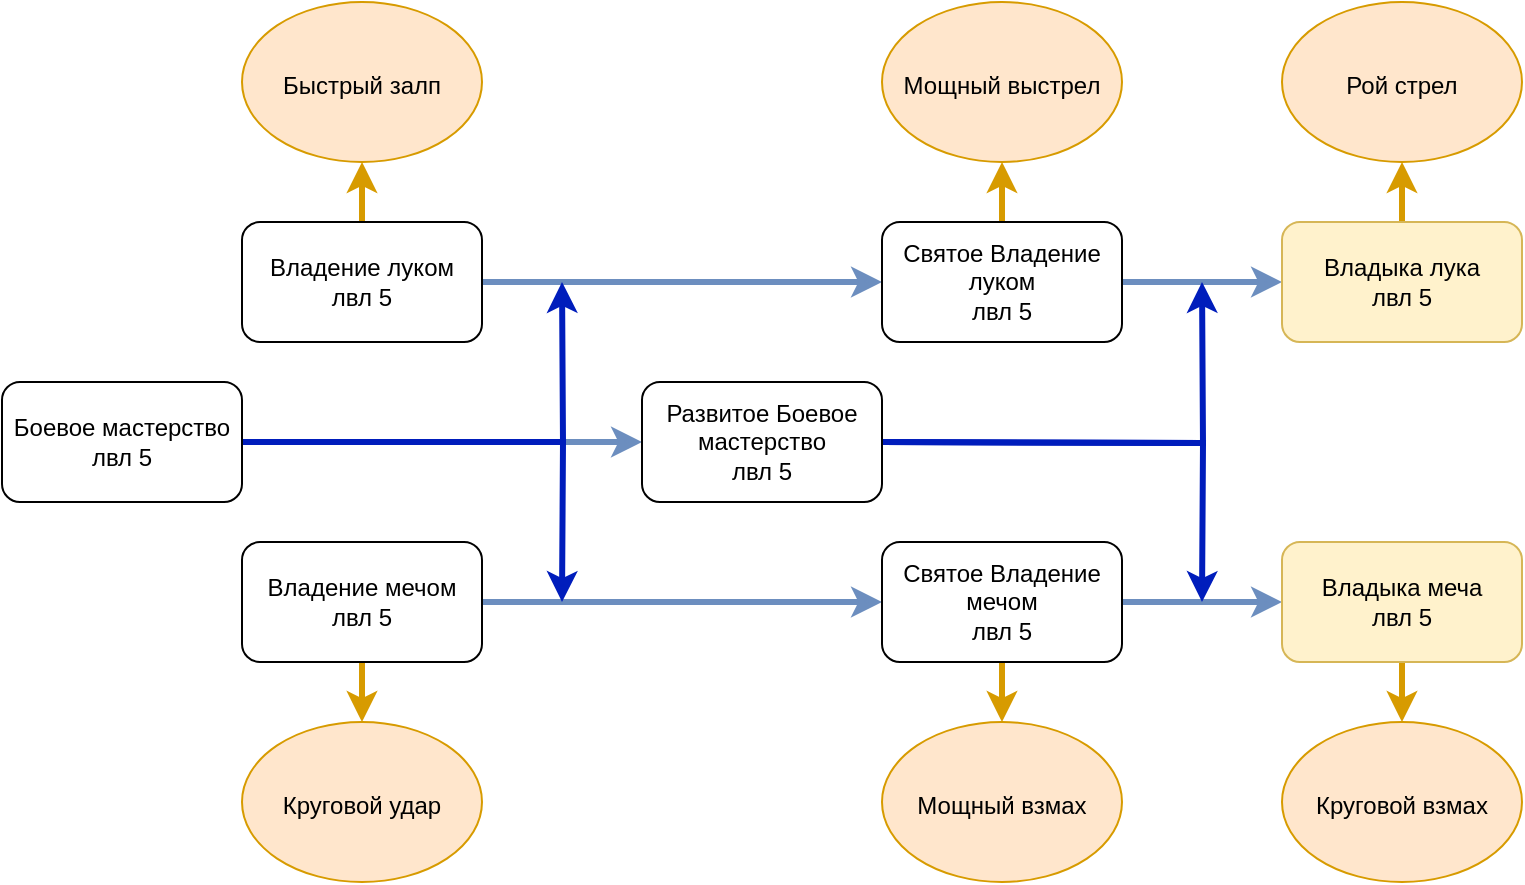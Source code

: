 <mxfile version="20.6.0" type="google" pages="4"><diagram id="L_JlC7FDrJlGzS81mbM-" name="Боевые навыки"><mxGraphModel grid="1" page="1" gridSize="10" guides="1" tooltips="1" connect="1" arrows="1" fold="1" pageScale="1" pageWidth="827" pageHeight="1169" math="0" shadow="0"><root><mxCell id="0"/><mxCell id="1" parent="0"/><mxCell id="VUcVIurEZXQv2d3XeX2c-24" style="edgeStyle=orthogonalEdgeStyle;rounded=0;orthogonalLoop=1;jettySize=auto;html=1;entryX=0;entryY=0.5;entryDx=0;entryDy=0;strokeColor=#6c8ebf;strokeWidth=3;fillColor=#dae8fc;" edge="1" parent="1" source="VUcVIurEZXQv2d3XeX2c-1" target="VUcVIurEZXQv2d3XeX2c-2"><mxGeometry relative="1" as="geometry"/></mxCell><mxCell id="VUcVIurEZXQv2d3XeX2c-44" style="edgeStyle=orthogonalEdgeStyle;rounded=0;orthogonalLoop=1;jettySize=auto;html=1;strokeColor=#d79b00;strokeWidth=3;fontSize=12;fillColor=#ffe6cc;" edge="1" parent="1" source="VUcVIurEZXQv2d3XeX2c-1" target="VUcVIurEZXQv2d3XeX2c-43"><mxGeometry relative="1" as="geometry"/></mxCell><mxCell id="VUcVIurEZXQv2d3XeX2c-1" value="Владение мечом&lt;br&gt;лвл 5" style="rounded=1;whiteSpace=wrap;html=1;" vertex="1" parent="1"><mxGeometry y="360" width="120" height="60" as="geometry"/></mxCell><mxCell id="VUcVIurEZXQv2d3XeX2c-17" style="edgeStyle=orthogonalEdgeStyle;rounded=0;orthogonalLoop=1;jettySize=auto;html=1;entryX=0;entryY=0.5;entryDx=0;entryDy=0;strokeWidth=3;fillColor=#dae8fc;strokeColor=#6c8ebf;" edge="1" parent="1" source="VUcVIurEZXQv2d3XeX2c-2" target="VUcVIurEZXQv2d3XeX2c-16"><mxGeometry relative="1" as="geometry"/></mxCell><mxCell id="VUcVIurEZXQv2d3XeX2c-47" style="edgeStyle=orthogonalEdgeStyle;rounded=0;orthogonalLoop=1;jettySize=auto;html=1;strokeColor=#d79b00;strokeWidth=3;fontSize=12;fillColor=#ffe6cc;" edge="1" parent="1" source="VUcVIurEZXQv2d3XeX2c-2" target="VUcVIurEZXQv2d3XeX2c-46"><mxGeometry relative="1" as="geometry"/></mxCell><mxCell id="VUcVIurEZXQv2d3XeX2c-2" value="Святое Владение мечом&lt;br&gt;лвл 5" style="rounded=1;whiteSpace=wrap;html=1;" vertex="1" parent="1"><mxGeometry x="320" y="360" width="120" height="60" as="geometry"/></mxCell><mxCell id="VUcVIurEZXQv2d3XeX2c-4" style="edgeStyle=orthogonalEdgeStyle;rounded=0;orthogonalLoop=1;jettySize=auto;html=1;entryX=0;entryY=0.5;entryDx=0;entryDy=0;fillColor=#dae8fc;strokeColor=#6c8ebf;strokeWidth=3;" edge="1" parent="1" source="VUcVIurEZXQv2d3XeX2c-5" target="VUcVIurEZXQv2d3XeX2c-6"><mxGeometry relative="1" as="geometry"/></mxCell><mxCell id="eYTS3YYWSdA4cE0hEqPX-1" style="edgeStyle=orthogonalEdgeStyle;rounded=0;orthogonalLoop=1;jettySize=auto;html=1;entryX=0.5;entryY=1;entryDx=0;entryDy=0;strokeWidth=3;fillColor=#ffe6cc;strokeColor=#d79b00;" edge="1" parent="1" source="VUcVIurEZXQv2d3XeX2c-5" target="ckXUt0lObp1iIZd2awcM-1"><mxGeometry relative="1" as="geometry"/></mxCell><mxCell id="VUcVIurEZXQv2d3XeX2c-5" value="Владение луком&lt;br&gt;лвл 5" style="rounded=1;whiteSpace=wrap;html=1;" vertex="1" parent="1"><mxGeometry y="200" width="120" height="60" as="geometry"/></mxCell><mxCell id="VUcVIurEZXQv2d3XeX2c-31" style="edgeStyle=orthogonalEdgeStyle;rounded=0;orthogonalLoop=1;jettySize=auto;html=1;entryX=0;entryY=0.5;entryDx=0;entryDy=0;strokeColor=#6c8ebf;strokeWidth=3;fillColor=#dae8fc;" edge="1" parent="1" source="VUcVIurEZXQv2d3XeX2c-6" target="VUcVIurEZXQv2d3XeX2c-19"><mxGeometry relative="1" as="geometry"/></mxCell><mxCell id="eYTS3YYWSdA4cE0hEqPX-2" style="edgeStyle=orthogonalEdgeStyle;rounded=0;orthogonalLoop=1;jettySize=auto;html=1;strokeWidth=3;fillColor=#ffe6cc;strokeColor=#d79b00;" edge="1" parent="1" source="VUcVIurEZXQv2d3XeX2c-6" target="O6OQz6ymyLYtoUbORgMm-1"><mxGeometry relative="1" as="geometry"/></mxCell><mxCell id="VUcVIurEZXQv2d3XeX2c-6" value="Святое Владение луком&lt;br&gt;лвл 5" style="rounded=1;whiteSpace=wrap;html=1;" vertex="1" parent="1"><mxGeometry x="320" y="200" width="120" height="60" as="geometry"/></mxCell><mxCell id="VUcVIurEZXQv2d3XeX2c-7" style="edgeStyle=orthogonalEdgeStyle;rounded=0;orthogonalLoop=1;jettySize=auto;html=1;entryX=0;entryY=0.5;entryDx=0;entryDy=0;fillColor=#dae8fc;strokeColor=#6c8ebf;strokeWidth=3;" edge="1" parent="1" source="VUcVIurEZXQv2d3XeX2c-8" target="VUcVIurEZXQv2d3XeX2c-9"><mxGeometry relative="1" as="geometry"/></mxCell><mxCell id="VUcVIurEZXQv2d3XeX2c-26" style="edgeStyle=orthogonalEdgeStyle;rounded=0;orthogonalLoop=1;jettySize=auto;html=1;exitX=1;exitY=0.5;exitDx=0;exitDy=0;strokeColor=#001DBC;strokeWidth=3;fillColor=#0050ef;" edge="1" parent="1" source="VUcVIurEZXQv2d3XeX2c-8"><mxGeometry relative="1" as="geometry"><mxPoint x="160" y="390" as="targetPoint"/></mxGeometry></mxCell><mxCell id="VUcVIurEZXQv2d3XeX2c-30" style="edgeStyle=orthogonalEdgeStyle;rounded=0;orthogonalLoop=1;jettySize=auto;html=1;strokeColor=#001DBC;strokeWidth=3;fillColor=#0050ef;" edge="1" parent="1" source="VUcVIurEZXQv2d3XeX2c-8"><mxGeometry relative="1" as="geometry"><mxPoint x="160" y="230" as="targetPoint"/></mxGeometry></mxCell><mxCell id="VUcVIurEZXQv2d3XeX2c-8" value="Боевое мастерство&lt;br&gt;лвл 5" style="rounded=1;whiteSpace=wrap;html=1;" vertex="1" parent="1"><mxGeometry x="-120" y="280" width="120" height="60" as="geometry"/></mxCell><mxCell id="VUcVIurEZXQv2d3XeX2c-33" style="edgeStyle=orthogonalEdgeStyle;rounded=0;orthogonalLoop=1;jettySize=auto;html=1;strokeColor=#001DBC;strokeWidth=3;fillColor=#0050ef;" edge="1" parent="1"><mxGeometry relative="1" as="geometry"><mxPoint x="480" y="230" as="targetPoint"/><mxPoint x="320" y="310" as="sourcePoint"/></mxGeometry></mxCell><mxCell id="VUcVIurEZXQv2d3XeX2c-35" style="edgeStyle=orthogonalEdgeStyle;rounded=0;orthogonalLoop=1;jettySize=auto;html=1;strokeColor=#001DBC;strokeWidth=3;fillColor=#0050ef;" edge="1" parent="1"><mxGeometry relative="1" as="geometry"><mxPoint x="480" y="390" as="targetPoint"/><mxPoint x="320" y="310" as="sourcePoint"/></mxGeometry></mxCell><mxCell id="VUcVIurEZXQv2d3XeX2c-9" value="Развитое Боевое мастерство&lt;br&gt;лвл 5" style="rounded=1;whiteSpace=wrap;html=1;" vertex="1" parent="1"><mxGeometry x="200" y="280" width="120" height="60" as="geometry"/></mxCell><mxCell id="p0a7QF5ry91IEXo1Uytm-3" style="edgeStyle=orthogonalEdgeStyle;rounded=0;orthogonalLoop=1;jettySize=auto;html=1;entryX=0.5;entryY=0;entryDx=0;entryDy=0;strokeColor=#d79b00;strokeWidth=3;fontSize=12;fillColor=#ffe6cc;" edge="1" parent="1" source="VUcVIurEZXQv2d3XeX2c-16" target="p0a7QF5ry91IEXo1Uytm-2"><mxGeometry relative="1" as="geometry"/></mxCell><mxCell id="VUcVIurEZXQv2d3XeX2c-16" value="Владыка меча&lt;br&gt;лвл 5" style="rounded=1;whiteSpace=wrap;html=1;fillColor=#fff2cc;strokeColor=#d6b656;" vertex="1" parent="1"><mxGeometry x="520" y="360" width="120" height="60" as="geometry"/></mxCell><mxCell id="eYTS3YYWSdA4cE0hEqPX-4" style="edgeStyle=orthogonalEdgeStyle;rounded=0;orthogonalLoop=1;jettySize=auto;html=1;entryX=0.5;entryY=1;entryDx=0;entryDy=0;strokeWidth=3;fillColor=#ffe6cc;strokeColor=#d79b00;" edge="1" parent="1" source="VUcVIurEZXQv2d3XeX2c-19" target="eYTS3YYWSdA4cE0hEqPX-3"><mxGeometry relative="1" as="geometry"/></mxCell><mxCell id="VUcVIurEZXQv2d3XeX2c-19" value="Владыка лука&lt;br&gt;лвл 5" style="rounded=1;whiteSpace=wrap;html=1;fillColor=#fff2cc;strokeColor=#d6b656;" vertex="1" parent="1"><mxGeometry x="520" y="200" width="120" height="60" as="geometry"/></mxCell><mxCell id="VUcVIurEZXQv2d3XeX2c-43" value="&lt;font style=&quot;font-size: 12px;&quot;&gt;Круговой удар&lt;/font&gt;" style="ellipse;whiteSpace=wrap;html=1;strokeColor=#d79b00;fontSize=18;fillColor=#ffe6cc;" vertex="1" parent="1"><mxGeometry y="450" width="120" height="80" as="geometry"/></mxCell><mxCell id="VUcVIurEZXQv2d3XeX2c-46" value="&lt;font style=&quot;font-size: 12px;&quot;&gt;Мощный взмах&lt;/font&gt;" style="ellipse;whiteSpace=wrap;html=1;strokeColor=#d79b00;fontSize=18;fillColor=#ffe6cc;" vertex="1" parent="1"><mxGeometry x="320" y="450" width="120" height="80" as="geometry"/></mxCell><mxCell id="p0a7QF5ry91IEXo1Uytm-2" value="&lt;font style=&quot;font-size: 12px;&quot;&gt;Круговой взмах&lt;/font&gt;" style="ellipse;whiteSpace=wrap;html=1;strokeColor=#d79b00;fontSize=18;fillColor=#ffe6cc;" vertex="1" parent="1"><mxGeometry x="520" y="450" width="120" height="80" as="geometry"/></mxCell><mxCell id="O6OQz6ymyLYtoUbORgMm-1" value="&lt;font style=&quot;font-size: 12px;&quot;&gt;Мощный выстрел&lt;/font&gt;" style="ellipse;whiteSpace=wrap;html=1;strokeColor=#d79b00;fontSize=18;fillColor=#ffe6cc;" vertex="1" parent="1"><mxGeometry x="320" y="90" width="120" height="80" as="geometry"/></mxCell><mxCell id="ckXUt0lObp1iIZd2awcM-1" value="&lt;span style=&quot;font-size: 12px;&quot;&gt;Быстрый залп&lt;/span&gt;" style="ellipse;whiteSpace=wrap;html=1;strokeColor=#d79b00;fontSize=18;fillColor=#ffe6cc;" vertex="1" parent="1"><mxGeometry y="90" width="120" height="80" as="geometry"/></mxCell><mxCell id="eYTS3YYWSdA4cE0hEqPX-3" value="&lt;span style=&quot;font-size: 12px;&quot;&gt;Рой стрел&lt;/span&gt;" style="ellipse;whiteSpace=wrap;html=1;strokeColor=#d79b00;fontSize=18;fillColor=#ffe6cc;" vertex="1" parent="1"><mxGeometry x="520" y="90" width="120" height="80" as="geometry"/></mxCell></root></mxGraphModel></diagram><diagram id="TEgZgLVTa4b1KGlKGNPv" name="Описание боевых навыков"><mxGraphModel grid="1" page="1" gridSize="10" guides="1" tooltips="1" connect="1" arrows="1" fold="1" pageScale="1" pageWidth="827" pageHeight="1169" math="0" shadow="0"><root><mxCell id="0"/><mxCell id="1" parent="0"/><mxCell id="_NxfVFv_qp8KATbSLKbQ-13" style="edgeStyle=orthogonalEdgeStyle;rounded=0;orthogonalLoop=1;jettySize=auto;html=1;exitX=0.5;exitY=1;exitDx=0;exitDy=0;entryX=0.5;entryY=0;entryDx=0;entryDy=0;strokeColor=#1704BF;strokeWidth=3;fontSize=12;" edge="1" parent="1" source="_NxfVFv_qp8KATbSLKbQ-1" target="_NxfVFv_qp8KATbSLKbQ-14"><mxGeometry relative="1" as="geometry"><mxPoint x="90" y="170" as="targetPoint"/></mxGeometry></mxCell><mxCell id="_NxfVFv_qp8KATbSLKbQ-22" value="" style="edgeStyle=orthogonalEdgeStyle;rounded=0;orthogonalLoop=1;jettySize=auto;html=1;strokeColor=#1704BF;strokeWidth=3;fontSize=12;entryX=0.5;entryY=1;entryDx=0;entryDy=0;" edge="1" parent="1" source="_NxfVFv_qp8KATbSLKbQ-1" target="_NxfVFv_qp8KATbSLKbQ-24"><mxGeometry relative="1" as="geometry"><mxPoint x="90" as="targetPoint"/></mxGeometry></mxCell><mxCell id="_NxfVFv_qp8KATbSLKbQ-1" value="&lt;font style=&quot;font-size: 12px;&quot;&gt;Круговой удар&lt;/font&gt;" style="ellipse;whiteSpace=wrap;html=1;strokeColor=#d79b00;fontSize=18;fillColor=#ffe6cc;" vertex="1" parent="1"><mxGeometry x="30" y="40" width="120" height="80" as="geometry"/></mxCell><mxCell id="_NxfVFv_qp8KATbSLKbQ-31" style="edgeStyle=orthogonalEdgeStyle;rounded=0;orthogonalLoop=1;jettySize=auto;html=1;entryX=0.5;entryY=0;entryDx=0;entryDy=0;strokeColor=#1704BF;strokeWidth=3;fontSize=12;" edge="1" parent="1" source="_NxfVFv_qp8KATbSLKbQ-2" target="_NxfVFv_qp8KATbSLKbQ-25"><mxGeometry relative="1" as="geometry"/></mxCell><mxCell id="_NxfVFv_qp8KATbSLKbQ-34" style="edgeStyle=orthogonalEdgeStyle;rounded=0;orthogonalLoop=1;jettySize=auto;html=1;exitX=0.5;exitY=0;exitDx=0;exitDy=0;entryX=0.5;entryY=1;entryDx=0;entryDy=0;strokeColor=#1704BF;strokeWidth=3;fontSize=12;" edge="1" parent="1" source="_NxfVFv_qp8KATbSLKbQ-2" target="_NxfVFv_qp8KATbSLKbQ-33"><mxGeometry relative="1" as="geometry"/></mxCell><mxCell id="_NxfVFv_qp8KATbSLKbQ-2" value="&lt;font style=&quot;font-size: 12px;&quot;&gt;Мощный взмах&lt;/font&gt;" style="ellipse;whiteSpace=wrap;html=1;strokeColor=#d79b00;fontSize=18;fillColor=#ffe6cc;" vertex="1" parent="1"><mxGeometry x="220" y="40" width="120" height="80" as="geometry"/></mxCell><mxCell id="_NxfVFv_qp8KATbSLKbQ-14" value="Classname" style="swimlane;fontStyle=1;align=center;verticalAlign=top;childLayout=stackLayout;horizontal=1;startSize=26;horizontalStack=0;resizeParent=1;resizeParentMax=0;resizeLast=0;collapsible=1;marginBottom=0;strokeColor=default;fontSize=12;" vertex="1" parent="1"><mxGeometry x="10" y="170" width="160" height="132" as="geometry"/></mxCell><mxCell id="_NxfVFv_qp8KATbSLKbQ-15" value="+ radius: float" style="text;strokeColor=none;fillColor=none;align=left;verticalAlign=top;spacingLeft=4;spacingRight=4;overflow=hidden;rotatable=0;points=[[0,0.5],[1,0.5]];portConstraint=eastwest;fontSize=12;" vertex="1" parent="_NxfVFv_qp8KATbSLKbQ-14"><mxGeometry y="26" width="160" height="24" as="geometry"/></mxCell><mxCell id="_NxfVFv_qp8KATbSLKbQ-18" value="+ damage: float" style="text;strokeColor=none;fillColor=none;align=left;verticalAlign=top;spacingLeft=4;spacingRight=4;overflow=hidden;rotatable=0;points=[[0,0.5],[1,0.5]];portConstraint=eastwest;fontSize=12;" vertex="1" parent="_NxfVFv_qp8KATbSLKbQ-14"><mxGeometry y="50" width="160" height="24" as="geometry"/></mxCell><mxCell id="_NxfVFv_qp8KATbSLKbQ-20" value="+ cooldown: Time" style="text;strokeColor=none;fillColor=none;align=left;verticalAlign=top;spacingLeft=4;spacingRight=4;overflow=hidden;rotatable=0;points=[[0,0.5],[1,0.5]];portConstraint=eastwest;fontSize=12;" vertex="1" parent="_NxfVFv_qp8KATbSLKbQ-14"><mxGeometry y="74" width="160" height="24" as="geometry"/></mxCell><mxCell id="_NxfVFv_qp8KATbSLKbQ-16" value="" style="line;strokeWidth=1;fillColor=none;align=left;verticalAlign=middle;spacingTop=-1;spacingLeft=3;spacingRight=3;rotatable=0;labelPosition=right;points=[];portConstraint=eastwest;strokeColor=inherit;fontSize=12;" vertex="1" parent="_NxfVFv_qp8KATbSLKbQ-14"><mxGeometry y="98" width="160" height="8" as="geometry"/></mxCell><mxCell id="_NxfVFv_qp8KATbSLKbQ-17" value="+ method(type): type" style="text;strokeColor=none;fillColor=none;align=left;verticalAlign=top;spacingLeft=4;spacingRight=4;overflow=hidden;rotatable=0;points=[[0,0.5],[1,0.5]];portConstraint=eastwest;fontSize=12;" vertex="1" parent="_NxfVFv_qp8KATbSLKbQ-14"><mxGeometry y="106" width="160" height="26" as="geometry"/></mxCell><mxCell id="_NxfVFv_qp8KATbSLKbQ-24" value="Удар вокруг персонажа" style="text;html=1;strokeColor=default;fillColor=none;align=center;verticalAlign=middle;whiteSpace=wrap;rounded=0;fontSize=12;" vertex="1" parent="1"><mxGeometry x="55" y="-40" width="70" height="40" as="geometry"/></mxCell><mxCell id="_NxfVFv_qp8KATbSLKbQ-25" value="Classname" style="swimlane;fontStyle=1;align=center;verticalAlign=top;childLayout=stackLayout;horizontal=1;startSize=26;horizontalStack=0;resizeParent=1;resizeParentMax=0;resizeLast=0;collapsible=1;marginBottom=0;strokeColor=default;fontSize=12;" vertex="1" parent="1"><mxGeometry x="200" y="170" width="160" height="156" as="geometry"/></mxCell><mxCell id="_NxfVFv_qp8KATbSLKbQ-26" value="+ angle: float" style="text;strokeColor=none;fillColor=none;align=left;verticalAlign=top;spacingLeft=4;spacingRight=4;overflow=hidden;rotatable=0;points=[[0,0.5],[1,0.5]];portConstraint=eastwest;fontSize=12;" vertex="1" parent="_NxfVFv_qp8KATbSLKbQ-25"><mxGeometry y="26" width="160" height="24" as="geometry"/></mxCell><mxCell id="_NxfVFv_qp8KATbSLKbQ-32" value="+ length: float" style="text;strokeColor=none;fillColor=none;align=left;verticalAlign=top;spacingLeft=4;spacingRight=4;overflow=hidden;rotatable=0;points=[[0,0.5],[1,0.5]];portConstraint=eastwest;fontSize=12;" vertex="1" parent="_NxfVFv_qp8KATbSLKbQ-25"><mxGeometry y="50" width="160" height="24" as="geometry"/></mxCell><mxCell id="_NxfVFv_qp8KATbSLKbQ-27" value="+ damage: float" style="text;strokeColor=none;fillColor=none;align=left;verticalAlign=top;spacingLeft=4;spacingRight=4;overflow=hidden;rotatable=0;points=[[0,0.5],[1,0.5]];portConstraint=eastwest;fontSize=12;" vertex="1" parent="_NxfVFv_qp8KATbSLKbQ-25"><mxGeometry y="74" width="160" height="24" as="geometry"/></mxCell><mxCell id="_NxfVFv_qp8KATbSLKbQ-28" value="+ cooldown: Time" style="text;strokeColor=none;fillColor=none;align=left;verticalAlign=top;spacingLeft=4;spacingRight=4;overflow=hidden;rotatable=0;points=[[0,0.5],[1,0.5]];portConstraint=eastwest;fontSize=12;" vertex="1" parent="_NxfVFv_qp8KATbSLKbQ-25"><mxGeometry y="98" width="160" height="24" as="geometry"/></mxCell><mxCell id="_NxfVFv_qp8KATbSLKbQ-29" value="" style="line;strokeWidth=1;fillColor=none;align=left;verticalAlign=middle;spacingTop=-1;spacingLeft=3;spacingRight=3;rotatable=0;labelPosition=right;points=[];portConstraint=eastwest;strokeColor=inherit;fontSize=12;" vertex="1" parent="_NxfVFv_qp8KATbSLKbQ-25"><mxGeometry y="122" width="160" height="8" as="geometry"/></mxCell><mxCell id="_NxfVFv_qp8KATbSLKbQ-30" value="+ method(type): type" style="text;strokeColor=none;fillColor=none;align=left;verticalAlign=top;spacingLeft=4;spacingRight=4;overflow=hidden;rotatable=0;points=[[0,0.5],[1,0.5]];portConstraint=eastwest;fontSize=12;" vertex="1" parent="_NxfVFv_qp8KATbSLKbQ-25"><mxGeometry y="130" width="160" height="26" as="geometry"/></mxCell><mxCell id="_NxfVFv_qp8KATbSLKbQ-33" value="Удар вперед в виде увеличивающегося конуса на заданную длину" style="text;html=1;strokeColor=default;fillColor=none;align=center;verticalAlign=middle;whiteSpace=wrap;rounded=0;fontSize=12;" vertex="1" parent="1"><mxGeometry x="217.5" y="-60" width="125" height="60" as="geometry"/></mxCell><mxCell id="boo7rZfvgLeuD8RWNUDW-1" style="edgeStyle=orthogonalEdgeStyle;rounded=0;orthogonalLoop=1;jettySize=auto;html=1;entryX=0.5;entryY=0;entryDx=0;entryDy=0;strokeColor=#1704BF;strokeWidth=3;fontSize=12;" edge="1" parent="1" source="boo7rZfvgLeuD8RWNUDW-3" target="boo7rZfvgLeuD8RWNUDW-4"><mxGeometry relative="1" as="geometry"/></mxCell><mxCell id="boo7rZfvgLeuD8RWNUDW-2" style="edgeStyle=orthogonalEdgeStyle;rounded=0;orthogonalLoop=1;jettySize=auto;html=1;exitX=0.5;exitY=0;exitDx=0;exitDy=0;entryX=0.5;entryY=1;entryDx=0;entryDy=0;strokeColor=#1704BF;strokeWidth=3;fontSize=12;" edge="1" parent="1" source="boo7rZfvgLeuD8RWNUDW-3" target="boo7rZfvgLeuD8RWNUDW-11"><mxGeometry relative="1" as="geometry"/></mxCell><mxCell id="boo7rZfvgLeuD8RWNUDW-3" value="&lt;font style=&quot;font-size: 12px;&quot;&gt;Круговой взмах&lt;/font&gt;" style="ellipse;whiteSpace=wrap;html=1;strokeColor=#d79b00;fontSize=18;fillColor=#ffe6cc;" vertex="1" parent="1"><mxGeometry x="410" y="40" width="120" height="80" as="geometry"/></mxCell><mxCell id="boo7rZfvgLeuD8RWNUDW-4" value="Classname" style="swimlane;fontStyle=1;align=center;verticalAlign=top;childLayout=stackLayout;horizontal=1;startSize=26;horizontalStack=0;resizeParent=1;resizeParentMax=0;resizeLast=0;collapsible=1;marginBottom=0;strokeColor=default;fontSize=12;" vertex="1" parent="1"><mxGeometry x="390" y="170" width="160" height="180" as="geometry"/></mxCell><mxCell id="boo7rZfvgLeuD8RWNUDW-12" value="+ radiusStart: float" style="text;strokeColor=none;fillColor=none;align=left;verticalAlign=top;spacingLeft=4;spacingRight=4;overflow=hidden;rotatable=0;points=[[0,0.5],[1,0.5]];portConstraint=eastwest;fontSize=12;" vertex="1" parent="boo7rZfvgLeuD8RWNUDW-4"><mxGeometry y="26" width="160" height="24" as="geometry"/></mxCell><mxCell id="boo7rZfvgLeuD8RWNUDW-13" value="+ radiusEnd: float" style="text;strokeColor=none;fillColor=none;align=left;verticalAlign=top;spacingLeft=4;spacingRight=4;overflow=hidden;rotatable=0;points=[[0,0.5],[1,0.5]];portConstraint=eastwest;fontSize=12;" vertex="1" parent="boo7rZfvgLeuD8RWNUDW-4"><mxGeometry y="50" width="160" height="24" as="geometry"/></mxCell><mxCell id="boo7rZfvgLeuD8RWNUDW-6" value="+ length: float" style="text;strokeColor=none;fillColor=none;align=left;verticalAlign=top;spacingLeft=4;spacingRight=4;overflow=hidden;rotatable=0;points=[[0,0.5],[1,0.5]];portConstraint=eastwest;fontSize=12;" vertex="1" parent="boo7rZfvgLeuD8RWNUDW-4"><mxGeometry y="74" width="160" height="24" as="geometry"/></mxCell><mxCell id="boo7rZfvgLeuD8RWNUDW-7" value="+ damage: float" style="text;strokeColor=none;fillColor=none;align=left;verticalAlign=top;spacingLeft=4;spacingRight=4;overflow=hidden;rotatable=0;points=[[0,0.5],[1,0.5]];portConstraint=eastwest;fontSize=12;" vertex="1" parent="boo7rZfvgLeuD8RWNUDW-4"><mxGeometry y="98" width="160" height="24" as="geometry"/></mxCell><mxCell id="boo7rZfvgLeuD8RWNUDW-8" value="+ cooldown: Time" style="text;strokeColor=none;fillColor=none;align=left;verticalAlign=top;spacingLeft=4;spacingRight=4;overflow=hidden;rotatable=0;points=[[0,0.5],[1,0.5]];portConstraint=eastwest;fontSize=12;" vertex="1" parent="boo7rZfvgLeuD8RWNUDW-4"><mxGeometry y="122" width="160" height="24" as="geometry"/></mxCell><mxCell id="boo7rZfvgLeuD8RWNUDW-9" value="" style="line;strokeWidth=1;fillColor=none;align=left;verticalAlign=middle;spacingTop=-1;spacingLeft=3;spacingRight=3;rotatable=0;labelPosition=right;points=[];portConstraint=eastwest;strokeColor=inherit;fontSize=12;" vertex="1" parent="boo7rZfvgLeuD8RWNUDW-4"><mxGeometry y="146" width="160" height="8" as="geometry"/></mxCell><mxCell id="boo7rZfvgLeuD8RWNUDW-10" value="+ method(type): type" style="text;strokeColor=none;fillColor=none;align=left;verticalAlign=top;spacingLeft=4;spacingRight=4;overflow=hidden;rotatable=0;points=[[0,0.5],[1,0.5]];portConstraint=eastwest;fontSize=12;" vertex="1" parent="boo7rZfvgLeuD8RWNUDW-4"><mxGeometry y="154" width="160" height="26" as="geometry"/></mxCell><mxCell id="boo7rZfvgLeuD8RWNUDW-11" value="Круговой удар с равномерно растущим радиусом на заданную длину, центр - игрок" style="text;html=1;strokeColor=default;fillColor=none;align=center;verticalAlign=middle;whiteSpace=wrap;rounded=0;fontSize=12;" vertex="1" parent="1"><mxGeometry x="403.75" y="-70" width="132.5" height="70" as="geometry"/></mxCell><mxCell id="dOekMhqvrOV9y7sTHFrV-1" style="edgeStyle=orthogonalEdgeStyle;rounded=0;orthogonalLoop=1;jettySize=auto;html=1;entryX=0.5;entryY=0;entryDx=0;entryDy=0;strokeColor=#1704BF;strokeWidth=3;fontSize=12;" edge="1" parent="1" source="dOekMhqvrOV9y7sTHFrV-3" target="dOekMhqvrOV9y7sTHFrV-4"><mxGeometry relative="1" as="geometry"/></mxCell><mxCell id="dOekMhqvrOV9y7sTHFrV-2" style="edgeStyle=orthogonalEdgeStyle;rounded=0;orthogonalLoop=1;jettySize=auto;html=1;exitX=0.5;exitY=0;exitDx=0;exitDy=0;entryX=0.5;entryY=1;entryDx=0;entryDy=0;strokeColor=#1704BF;strokeWidth=3;fontSize=12;" edge="1" parent="1" source="dOekMhqvrOV9y7sTHFrV-3" target="dOekMhqvrOV9y7sTHFrV-12"><mxGeometry relative="1" as="geometry"/></mxCell><mxCell id="dOekMhqvrOV9y7sTHFrV-3" value="&lt;font style=&quot;font-size: 12px;&quot;&gt;Мощный выстрел&lt;/font&gt;" style="ellipse;whiteSpace=wrap;html=1;strokeColor=#d79b00;fontSize=18;fillColor=#ffe6cc;" vertex="1" parent="1"><mxGeometry x="230" y="-420" width="120" height="80" as="geometry"/></mxCell><mxCell id="dOekMhqvrOV9y7sTHFrV-4" value="Classname" style="swimlane;fontStyle=1;align=center;verticalAlign=top;childLayout=stackLayout;horizontal=1;startSize=26;horizontalStack=0;resizeParent=1;resizeParentMax=0;resizeLast=0;collapsible=1;marginBottom=0;strokeColor=default;fontSize=12;" vertex="1" parent="1"><mxGeometry x="210" y="-290" width="160" height="156" as="geometry"/></mxCell><mxCell id="dOekMhqvrOV9y7sTHFrV-5" value="+ width: float" style="text;strokeColor=none;fillColor=none;align=left;verticalAlign=top;spacingLeft=4;spacingRight=4;overflow=hidden;rotatable=0;points=[[0,0.5],[1,0.5]];portConstraint=eastwest;fontSize=12;" vertex="1" parent="dOekMhqvrOV9y7sTHFrV-4"><mxGeometry y="26" width="160" height="24" as="geometry"/></mxCell><mxCell id="dOekMhqvrOV9y7sTHFrV-7" value="+ length: float" style="text;strokeColor=none;fillColor=none;align=left;verticalAlign=top;spacingLeft=4;spacingRight=4;overflow=hidden;rotatable=0;points=[[0,0.5],[1,0.5]];portConstraint=eastwest;fontSize=12;" vertex="1" parent="dOekMhqvrOV9y7sTHFrV-4"><mxGeometry y="50" width="160" height="24" as="geometry"/></mxCell><mxCell id="dOekMhqvrOV9y7sTHFrV-8" value="+ damage: float" style="text;strokeColor=none;fillColor=none;align=left;verticalAlign=top;spacingLeft=4;spacingRight=4;overflow=hidden;rotatable=0;points=[[0,0.5],[1,0.5]];portConstraint=eastwest;fontSize=12;" vertex="1" parent="dOekMhqvrOV9y7sTHFrV-4"><mxGeometry y="74" width="160" height="24" as="geometry"/></mxCell><mxCell id="dOekMhqvrOV9y7sTHFrV-9" value="+ cooldown: Time" style="text;strokeColor=none;fillColor=none;align=left;verticalAlign=top;spacingLeft=4;spacingRight=4;overflow=hidden;rotatable=0;points=[[0,0.5],[1,0.5]];portConstraint=eastwest;fontSize=12;" vertex="1" parent="dOekMhqvrOV9y7sTHFrV-4"><mxGeometry y="98" width="160" height="24" as="geometry"/></mxCell><mxCell id="dOekMhqvrOV9y7sTHFrV-10" value="" style="line;strokeWidth=1;fillColor=none;align=left;verticalAlign=middle;spacingTop=-1;spacingLeft=3;spacingRight=3;rotatable=0;labelPosition=right;points=[];portConstraint=eastwest;strokeColor=inherit;fontSize=12;" vertex="1" parent="dOekMhqvrOV9y7sTHFrV-4"><mxGeometry y="122" width="160" height="8" as="geometry"/></mxCell><mxCell id="dOekMhqvrOV9y7sTHFrV-11" value="+ method(type): type" style="text;strokeColor=none;fillColor=none;align=left;verticalAlign=top;spacingLeft=4;spacingRight=4;overflow=hidden;rotatable=0;points=[[0,0.5],[1,0.5]];portConstraint=eastwest;fontSize=12;" vertex="1" parent="dOekMhqvrOV9y7sTHFrV-4"><mxGeometry y="130" width="160" height="26" as="geometry"/></mxCell><mxCell id="dOekMhqvrOV9y7sTHFrV-12" value="Выстрел двигающийся по прямой на определенное расстояние" style="text;html=1;strokeColor=default;fillColor=none;align=center;verticalAlign=middle;whiteSpace=wrap;rounded=0;fontSize=12;" vertex="1" parent="1"><mxGeometry x="223.75" y="-530" width="132.5" height="70" as="geometry"/></mxCell><mxCell id="1RfVe9KQcOlH9vKoezUu-1" style="edgeStyle=orthogonalEdgeStyle;rounded=0;orthogonalLoop=1;jettySize=auto;html=1;entryX=0.5;entryY=0;entryDx=0;entryDy=0;strokeColor=#1704BF;strokeWidth=3;fontSize=12;" edge="1" parent="1" source="1RfVe9KQcOlH9vKoezUu-3" target="1RfVe9KQcOlH9vKoezUu-4"><mxGeometry relative="1" as="geometry"/></mxCell><mxCell id="1RfVe9KQcOlH9vKoezUu-2" style="edgeStyle=orthogonalEdgeStyle;rounded=0;orthogonalLoop=1;jettySize=auto;html=1;exitX=0.5;exitY=0;exitDx=0;exitDy=0;entryX=0.5;entryY=1;entryDx=0;entryDy=0;strokeColor=#1704BF;strokeWidth=3;fontSize=12;" edge="1" parent="1" source="1RfVe9KQcOlH9vKoezUu-3" target="1RfVe9KQcOlH9vKoezUu-11"><mxGeometry relative="1" as="geometry"/></mxCell><mxCell id="1RfVe9KQcOlH9vKoezUu-3" value="&lt;font style=&quot;font-size: 12px;&quot;&gt;Быстрый залп&lt;/font&gt;" style="ellipse;whiteSpace=wrap;html=1;strokeColor=#d79b00;fontSize=18;fillColor=#ffe6cc;" vertex="1" parent="1"><mxGeometry x="30" y="-420" width="120" height="80" as="geometry"/></mxCell><mxCell id="1RfVe9KQcOlH9vKoezUu-4" value="Classname" style="swimlane;fontStyle=1;align=center;verticalAlign=top;childLayout=stackLayout;horizontal=1;startSize=26;horizontalStack=0;resizeParent=1;resizeParentMax=0;resizeLast=0;collapsible=1;marginBottom=0;strokeColor=default;fontSize=12;" vertex="1" parent="1"><mxGeometry x="10" y="-290" width="160" height="132" as="geometry"/></mxCell><mxCell id="1RfVe9KQcOlH9vKoezUu-5" value="+ arrowNumber: float" style="text;strokeColor=none;fillColor=none;align=left;verticalAlign=top;spacingLeft=4;spacingRight=4;overflow=hidden;rotatable=0;points=[[0,0.5],[1,0.5]];portConstraint=eastwest;fontSize=12;" vertex="1" parent="1RfVe9KQcOlH9vKoezUu-4"><mxGeometry y="26" width="160" height="24" as="geometry"/></mxCell><mxCell id="1RfVe9KQcOlH9vKoezUu-7" value="+ damage: float" style="text;strokeColor=none;fillColor=none;align=left;verticalAlign=top;spacingLeft=4;spacingRight=4;overflow=hidden;rotatable=0;points=[[0,0.5],[1,0.5]];portConstraint=eastwest;fontSize=12;" vertex="1" parent="1RfVe9KQcOlH9vKoezUu-4"><mxGeometry y="50" width="160" height="24" as="geometry"/></mxCell><mxCell id="1RfVe9KQcOlH9vKoezUu-8" value="+ cooldown: Time" style="text;strokeColor=none;fillColor=none;align=left;verticalAlign=top;spacingLeft=4;spacingRight=4;overflow=hidden;rotatable=0;points=[[0,0.5],[1,0.5]];portConstraint=eastwest;fontSize=12;" vertex="1" parent="1RfVe9KQcOlH9vKoezUu-4"><mxGeometry y="74" width="160" height="24" as="geometry"/></mxCell><mxCell id="1RfVe9KQcOlH9vKoezUu-9" value="" style="line;strokeWidth=1;fillColor=none;align=left;verticalAlign=middle;spacingTop=-1;spacingLeft=3;spacingRight=3;rotatable=0;labelPosition=right;points=[];portConstraint=eastwest;strokeColor=inherit;fontSize=12;" vertex="1" parent="1RfVe9KQcOlH9vKoezUu-4"><mxGeometry y="98" width="160" height="8" as="geometry"/></mxCell><mxCell id="1RfVe9KQcOlH9vKoezUu-10" value="+ method(type): type" style="text;strokeColor=none;fillColor=none;align=left;verticalAlign=top;spacingLeft=4;spacingRight=4;overflow=hidden;rotatable=0;points=[[0,0.5],[1,0.5]];portConstraint=eastwest;fontSize=12;" vertex="1" parent="1RfVe9KQcOlH9vKoezUu-4"><mxGeometry y="106" width="160" height="26" as="geometry"/></mxCell><mxCell id="1RfVe9KQcOlH9vKoezUu-11" value="Стреляет в (N) ближних врагов" style="text;html=1;strokeColor=default;fillColor=none;align=center;verticalAlign=middle;whiteSpace=wrap;rounded=0;fontSize=12;" vertex="1" parent="1"><mxGeometry x="23.75" y="-530" width="132.5" height="70" as="geometry"/></mxCell><mxCell id="Hv48lA8wEMIQ41CLeWhO-1" style="edgeStyle=orthogonalEdgeStyle;rounded=0;orthogonalLoop=1;jettySize=auto;html=1;entryX=0.5;entryY=0;entryDx=0;entryDy=0;strokeColor=#1704BF;strokeWidth=3;fontSize=12;" edge="1" parent="1" source="Hv48lA8wEMIQ41CLeWhO-3" target="Hv48lA8wEMIQ41CLeWhO-4"><mxGeometry relative="1" as="geometry"/></mxCell><mxCell id="Hv48lA8wEMIQ41CLeWhO-2" style="edgeStyle=orthogonalEdgeStyle;rounded=0;orthogonalLoop=1;jettySize=auto;html=1;exitX=0.5;exitY=0;exitDx=0;exitDy=0;entryX=0.5;entryY=1;entryDx=0;entryDy=0;strokeColor=#1704BF;strokeWidth=3;fontSize=12;" edge="1" parent="1" source="Hv48lA8wEMIQ41CLeWhO-3" target="Hv48lA8wEMIQ41CLeWhO-11"><mxGeometry relative="1" as="geometry"/></mxCell><mxCell id="Hv48lA8wEMIQ41CLeWhO-3" value="&lt;font style=&quot;font-size: 12px;&quot;&gt;Рой стрел&lt;/font&gt;" style="ellipse;whiteSpace=wrap;html=1;strokeColor=#d79b00;fontSize=18;fillColor=#ffe6cc;" vertex="1" parent="1"><mxGeometry x="423.75" y="-420" width="120" height="80" as="geometry"/></mxCell><mxCell id="Hv48lA8wEMIQ41CLeWhO-4" value="Classname" style="swimlane;fontStyle=1;align=center;verticalAlign=top;childLayout=stackLayout;horizontal=1;startSize=26;horizontalStack=0;resizeParent=1;resizeParentMax=0;resizeLast=0;collapsible=1;marginBottom=0;strokeColor=default;fontSize=12;" vertex="1" parent="1"><mxGeometry x="403.75" y="-290" width="160" height="180" as="geometry"/></mxCell><mxCell id="Hv48lA8wEMIQ41CLeWhO-12" value="+ arrowNumber: float" style="text;strokeColor=none;fillColor=none;align=left;verticalAlign=top;spacingLeft=4;spacingRight=4;overflow=hidden;rotatable=0;points=[[0,0.5],[1,0.5]];portConstraint=eastwest;fontSize=12;" vertex="1" parent="Hv48lA8wEMIQ41CLeWhO-4"><mxGeometry y="26" width="160" height="24" as="geometry"/></mxCell><mxCell id="Hv48lA8wEMIQ41CLeWhO-5" value="+ width: float" style="text;strokeColor=none;fillColor=none;align=left;verticalAlign=top;spacingLeft=4;spacingRight=4;overflow=hidden;rotatable=0;points=[[0,0.5],[1,0.5]];portConstraint=eastwest;fontSize=12;" vertex="1" parent="Hv48lA8wEMIQ41CLeWhO-4"><mxGeometry y="50" width="160" height="24" as="geometry"/></mxCell><mxCell id="Hv48lA8wEMIQ41CLeWhO-6" value="+ length: float" style="text;strokeColor=none;fillColor=none;align=left;verticalAlign=top;spacingLeft=4;spacingRight=4;overflow=hidden;rotatable=0;points=[[0,0.5],[1,0.5]];portConstraint=eastwest;fontSize=12;" vertex="1" parent="Hv48lA8wEMIQ41CLeWhO-4"><mxGeometry y="74" width="160" height="24" as="geometry"/></mxCell><mxCell id="Hv48lA8wEMIQ41CLeWhO-7" value="+ damage: float" style="text;strokeColor=none;fillColor=none;align=left;verticalAlign=top;spacingLeft=4;spacingRight=4;overflow=hidden;rotatable=0;points=[[0,0.5],[1,0.5]];portConstraint=eastwest;fontSize=12;" vertex="1" parent="Hv48lA8wEMIQ41CLeWhO-4"><mxGeometry y="98" width="160" height="24" as="geometry"/></mxCell><mxCell id="Hv48lA8wEMIQ41CLeWhO-8" value="+ cooldown: Time" style="text;strokeColor=none;fillColor=none;align=left;verticalAlign=top;spacingLeft=4;spacingRight=4;overflow=hidden;rotatable=0;points=[[0,0.5],[1,0.5]];portConstraint=eastwest;fontSize=12;" vertex="1" parent="Hv48lA8wEMIQ41CLeWhO-4"><mxGeometry y="122" width="160" height="24" as="geometry"/></mxCell><mxCell id="Hv48lA8wEMIQ41CLeWhO-9" value="" style="line;strokeWidth=1;fillColor=none;align=left;verticalAlign=middle;spacingTop=-1;spacingLeft=3;spacingRight=3;rotatable=0;labelPosition=right;points=[];portConstraint=eastwest;strokeColor=inherit;fontSize=12;" vertex="1" parent="Hv48lA8wEMIQ41CLeWhO-4"><mxGeometry y="146" width="160" height="8" as="geometry"/></mxCell><mxCell id="Hv48lA8wEMIQ41CLeWhO-10" value="+ method(type): type" style="text;strokeColor=none;fillColor=none;align=left;verticalAlign=top;spacingLeft=4;spacingRight=4;overflow=hidden;rotatable=0;points=[[0,0.5],[1,0.5]];portConstraint=eastwest;fontSize=12;" vertex="1" parent="Hv48lA8wEMIQ41CLeWhO-4"><mxGeometry y="154" width="160" height="26" as="geometry"/></mxCell><mxCell id="Hv48lA8wEMIQ41CLeWhO-11" value="Запускает N мощных выстрелов в разных направлениях" style="text;html=1;strokeColor=default;fillColor=none;align=center;verticalAlign=middle;whiteSpace=wrap;rounded=0;fontSize=12;" vertex="1" parent="1"><mxGeometry x="417.5" y="-530" width="132.5" height="70" as="geometry"/></mxCell></root></mxGraphModel></diagram><diagram id="a4L7KnvNFu4HKiX0VllN" name="Магические навыки"><mxGraphModel grid="1" page="1" gridSize="10" guides="1" tooltips="1" connect="1" arrows="1" fold="1" pageScale="1" pageWidth="827" pageHeight="1169" math="0" shadow="0"><root><mxCell id="0"/><mxCell id="1" parent="0"/><mxCell id="l_Fls5cfyRCA6QDTO_79-1" style="edgeStyle=orthogonalEdgeStyle;rounded=0;orthogonalLoop=1;jettySize=auto;html=1;strokeWidth=3;fillColor=#dae8fc;strokeColor=#6c8ebf;" edge="1" parent="1" source="nNDctQ-9DNoeX9gqHnOF-1" target="-hIZdub8JAjrUfrqPHnY-1"><mxGeometry relative="1" as="geometry"/></mxCell><mxCell id="D5-Dxz2tWeDOyNKOoowH-6" style="edgeStyle=orthogonalEdgeStyle;rounded=0;orthogonalLoop=1;jettySize=auto;html=1;strokeWidth=3;fillColor=#0050ef;strokeColor=#001DBC;" edge="1" parent="1" source="nNDctQ-9DNoeX9gqHnOF-1"><mxGeometry relative="1" as="geometry"><mxPoint x="160" y="90" as="targetPoint"/></mxGeometry></mxCell><mxCell id="nNDctQ-9DNoeX9gqHnOF-1" value="Управление магией&lt;br&gt;лвл 5" style="rounded=1;whiteSpace=wrap;html=1;" vertex="1" parent="1"><mxGeometry x="-120" y="220" width="120" height="60" as="geometry"/></mxCell><mxCell id="D5-Dxz2tWeDOyNKOoowH-2" style="edgeStyle=orthogonalEdgeStyle;rounded=0;orthogonalLoop=1;jettySize=auto;html=1;entryX=0;entryY=0.5;entryDx=0;entryDy=0;strokeWidth=3;fillColor=#dae8fc;strokeColor=#6c8ebf;" edge="1" parent="1" source="DocDy6qrB393wEkyQ3Hg-1" target="cfVr9UN9f9msanKX5a74-2"><mxGeometry relative="1" as="geometry"/></mxCell><mxCell id="QH9oxCdGxf6ezaQRFV8E-23" style="edgeStyle=orthogonalEdgeStyle;rounded=0;orthogonalLoop=1;jettySize=auto;html=1;strokeWidth=3;fillColor=#dae8fc;strokeColor=#6c8ebf;" edge="1" parent="1" source="DocDy6qrB393wEkyQ3Hg-1" target="QH9oxCdGxf6ezaQRFV8E-18"><mxGeometry relative="1" as="geometry"/></mxCell><mxCell id="QH9oxCdGxf6ezaQRFV8E-25" style="edgeStyle=orthogonalEdgeStyle;rounded=0;orthogonalLoop=1;jettySize=auto;html=1;entryX=0;entryY=0.5;entryDx=0;entryDy=0;strokeWidth=3;fillColor=#dae8fc;strokeColor=#6c8ebf;" edge="1" parent="1" source="DocDy6qrB393wEkyQ3Hg-1" target="QH9oxCdGxf6ezaQRFV8E-12"><mxGeometry relative="1" as="geometry"><Array as="points"><mxPoint x="400" y="170"/><mxPoint x="400" y="250"/></Array></mxGeometry></mxCell><mxCell id="DocDy6qrB393wEkyQ3Hg-1" value="Магия огня&lt;br&gt;лвл 5" style="rounded=1;whiteSpace=wrap;html=1;" vertex="1" parent="1"><mxGeometry y="140" width="120" height="60" as="geometry"/></mxCell><mxCell id="D5-Dxz2tWeDOyNKOoowH-1" style="edgeStyle=orthogonalEdgeStyle;rounded=0;orthogonalLoop=1;jettySize=auto;html=1;entryX=0;entryY=0.5;entryDx=0;entryDy=0;strokeWidth=3;fillColor=#dae8fc;strokeColor=#6c8ebf;" edge="1" parent="1" source="DocDy6qrB393wEkyQ3Hg-2" target="cfVr9UN9f9msanKX5a74-3"><mxGeometry relative="1" as="geometry"/></mxCell><mxCell id="QH9oxCdGxf6ezaQRFV8E-3" style="edgeStyle=orthogonalEdgeStyle;rounded=0;orthogonalLoop=1;jettySize=auto;html=1;strokeWidth=3;entryX=0.5;entryY=1;entryDx=0;entryDy=0;fillColor=#fff2cc;strokeColor=#d6b656;" edge="1" parent="1" source="DocDy6qrB393wEkyQ3Hg-2" target="cfVr9UN9f9msanKX5a74-1"><mxGeometry relative="1" as="geometry"><mxPoint x="240" y="90" as="targetPoint"/><Array as="points"><mxPoint x="200" y="90"/><mxPoint x="200" y="40"/></Array></mxGeometry></mxCell><mxCell id="QH9oxCdGxf6ezaQRFV8E-22" style="edgeStyle=orthogonalEdgeStyle;rounded=0;orthogonalLoop=1;jettySize=auto;html=1;entryX=0;entryY=0.5;entryDx=0;entryDy=0;strokeWidth=3;fillColor=#dae8fc;strokeColor=#6c8ebf;" edge="1" parent="1" source="DocDy6qrB393wEkyQ3Hg-2" target="QH9oxCdGxf6ezaQRFV8E-18"><mxGeometry relative="1" as="geometry"/></mxCell><mxCell id="QH9oxCdGxf6ezaQRFV8E-33" style="edgeStyle=orthogonalEdgeStyle;rounded=0;orthogonalLoop=1;jettySize=auto;html=1;entryX=0.5;entryY=0;entryDx=0;entryDy=0;strokeWidth=3;fillColor=#dae8fc;strokeColor=#6c8ebf;" edge="1" parent="1" source="DocDy6qrB393wEkyQ3Hg-2" target="QH9oxCdGxf6ezaQRFV8E-32"><mxGeometry relative="1" as="geometry"/></mxCell><mxCell id="DocDy6qrB393wEkyQ3Hg-2" value="Магия воздуха&lt;br&gt;лвл 5" style="rounded=1;whiteSpace=wrap;html=1;" vertex="1" parent="1"><mxGeometry y="60" width="120" height="60" as="geometry"/></mxCell><mxCell id="D5-Dxz2tWeDOyNKOoowH-3" style="edgeStyle=orthogonalEdgeStyle;rounded=0;orthogonalLoop=1;jettySize=auto;html=1;entryX=0;entryY=0.5;entryDx=0;entryDy=0;strokeWidth=3;fillColor=#dae8fc;strokeColor=#6c8ebf;" edge="1" parent="1" source="DocDy6qrB393wEkyQ3Hg-3" target="cfVr9UN9f9msanKX5a74-4"><mxGeometry relative="1" as="geometry"/></mxCell><mxCell id="QH9oxCdGxf6ezaQRFV8E-26" style="edgeStyle=orthogonalEdgeStyle;rounded=0;orthogonalLoop=1;jettySize=auto;html=1;entryX=0;entryY=0.5;entryDx=0;entryDy=0;strokeWidth=3;fillColor=#dae8fc;strokeColor=#6c8ebf;" edge="1" parent="1" source="DocDy6qrB393wEkyQ3Hg-3" target="QH9oxCdGxf6ezaQRFV8E-12"><mxGeometry relative="1" as="geometry"><Array as="points"><mxPoint x="400" y="330"/><mxPoint x="400" y="250"/></Array></mxGeometry></mxCell><mxCell id="QH9oxCdGxf6ezaQRFV8E-29" style="edgeStyle=orthogonalEdgeStyle;rounded=0;orthogonalLoop=1;jettySize=auto;html=1;entryX=0;entryY=0.5;entryDx=0;entryDy=0;strokeWidth=3;fillColor=#dae8fc;strokeColor=#6c8ebf;" edge="1" parent="1" source="DocDy6qrB393wEkyQ3Hg-3" target="QH9oxCdGxf6ezaQRFV8E-28"><mxGeometry relative="1" as="geometry"/></mxCell><mxCell id="DocDy6qrB393wEkyQ3Hg-3" value="Магия земли&lt;br&gt;лвл 5" style="rounded=1;whiteSpace=wrap;html=1;" vertex="1" parent="1"><mxGeometry y="300" width="120" height="60" as="geometry"/></mxCell><mxCell id="D5-Dxz2tWeDOyNKOoowH-4" style="edgeStyle=orthogonalEdgeStyle;rounded=0;orthogonalLoop=1;jettySize=auto;html=1;entryX=0;entryY=0.5;entryDx=0;entryDy=0;strokeWidth=3;fillColor=#dae8fc;strokeColor=#6c8ebf;" edge="1" parent="1" source="DocDy6qrB393wEkyQ3Hg-4" target="cfVr9UN9f9msanKX5a74-5"><mxGeometry relative="1" as="geometry"/></mxCell><mxCell id="QH9oxCdGxf6ezaQRFV8E-30" style="edgeStyle=orthogonalEdgeStyle;rounded=0;orthogonalLoop=1;jettySize=auto;html=1;entryX=0;entryY=0.5;entryDx=0;entryDy=0;strokeWidth=3;fillColor=#dae8fc;strokeColor=#6c8ebf;" edge="1" parent="1" source="DocDy6qrB393wEkyQ3Hg-4" target="QH9oxCdGxf6ezaQRFV8E-28"><mxGeometry relative="1" as="geometry"/></mxCell><mxCell id="QH9oxCdGxf6ezaQRFV8E-34" style="edgeStyle=orthogonalEdgeStyle;rounded=0;orthogonalLoop=1;jettySize=auto;html=1;entryX=0.5;entryY=1;entryDx=0;entryDy=0;strokeWidth=3;fillColor=#dae8fc;strokeColor=#6c8ebf;" edge="1" parent="1" source="DocDy6qrB393wEkyQ3Hg-4" target="QH9oxCdGxf6ezaQRFV8E-32"><mxGeometry relative="1" as="geometry"/></mxCell><mxCell id="DocDy6qrB393wEkyQ3Hg-4" value="Магия воды&lt;br&gt;лвл 5" style="rounded=1;whiteSpace=wrap;html=1;" vertex="1" parent="1"><mxGeometry y="380" width="120" height="60" as="geometry"/></mxCell><mxCell id="cfVr9UN9f9msanKX5a74-1" value="Владыка Первичных стихий&lt;br&gt;лвл 5" style="rounded=1;whiteSpace=wrap;html=1;fillColor=#fff2cc;strokeColor=#d6b656;" vertex="1" parent="1"><mxGeometry x="140" y="-20" width="120" height="60" as="geometry"/></mxCell><mxCell id="Mp4jatNNIvt94FO-OeJn-4" style="edgeStyle=orthogonalEdgeStyle;rounded=0;orthogonalLoop=1;jettySize=auto;html=1;entryX=0;entryY=0.5;entryDx=0;entryDy=0;strokeWidth=3;fillColor=#dae8fc;strokeColor=#6c8ebf;" edge="1" parent="1" source="cfVr9UN9f9msanKX5a74-2" target="Mp4jatNNIvt94FO-OeJn-1"><mxGeometry relative="1" as="geometry"/></mxCell><mxCell id="cfVr9UN9f9msanKX5a74-2" value="Магия пламени&lt;br&gt;лвл 5" style="rounded=1;whiteSpace=wrap;html=1;" vertex="1" parent="1"><mxGeometry x="730" y="140" width="120" height="60" as="geometry"/></mxCell><mxCell id="1wlT5J7vpXVovaM9EM6u-2" style="edgeStyle=orthogonalEdgeStyle;rounded=0;orthogonalLoop=1;jettySize=auto;html=1;strokeWidth=3;fillColor=#dae8fc;strokeColor=#6c8ebf;" edge="1" parent="1" source="cfVr9UN9f9msanKX5a74-3" target="1wlT5J7vpXVovaM9EM6u-1"><mxGeometry relative="1" as="geometry"/></mxCell><mxCell id="cfVr9UN9f9msanKX5a74-3" value="Магия ветра&lt;br&gt;лвл 5" style="rounded=1;whiteSpace=wrap;html=1;" vertex="1" parent="1"><mxGeometry x="730" y="60" width="120" height="60" as="geometry"/></mxCell><mxCell id="Mp4jatNNIvt94FO-OeJn-5" style="edgeStyle=orthogonalEdgeStyle;rounded=0;orthogonalLoop=1;jettySize=auto;html=1;entryX=0;entryY=0.5;entryDx=0;entryDy=0;strokeWidth=3;fillColor=#dae8fc;strokeColor=#6c8ebf;" edge="1" parent="1" source="cfVr9UN9f9msanKX5a74-4" target="Mp4jatNNIvt94FO-OeJn-2"><mxGeometry relative="1" as="geometry"/></mxCell><mxCell id="cfVr9UN9f9msanKX5a74-4" value="Магия почвы&lt;br&gt;лвл 5" style="rounded=1;whiteSpace=wrap;html=1;" vertex="1" parent="1"><mxGeometry x="730" y="300" width="120" height="60" as="geometry"/></mxCell><mxCell id="Mp4jatNNIvt94FO-OeJn-6" style="edgeStyle=orthogonalEdgeStyle;rounded=0;orthogonalLoop=1;jettySize=auto;html=1;entryX=0;entryY=0.5;entryDx=0;entryDy=0;strokeWidth=3;fillColor=#dae8fc;strokeColor=#6c8ebf;" edge="1" parent="1" source="cfVr9UN9f9msanKX5a74-5" target="Mp4jatNNIvt94FO-OeJn-3"><mxGeometry relative="1" as="geometry"/></mxCell><mxCell id="cfVr9UN9f9msanKX5a74-5" value="Магия потока&lt;br&gt;лвл 5" style="rounded=1;whiteSpace=wrap;html=1;" vertex="1" parent="1"><mxGeometry x="730" y="380" width="120" height="60" as="geometry"/></mxCell><mxCell id="cfVr9UN9f9msanKX5a74-6" value="Владыка Развитых Первичных стихий&lt;br&gt;лвл 5" style="rounded=1;whiteSpace=wrap;html=1;fillColor=#fff2cc;strokeColor=#d6b656;" vertex="1" parent="1"><mxGeometry x="870" y="-20" width="120" height="60" as="geometry"/></mxCell><mxCell id="QH9oxCdGxf6ezaQRFV8E-36" style="edgeStyle=orthogonalEdgeStyle;rounded=0;orthogonalLoop=1;jettySize=auto;html=1;entryX=0;entryY=0.5;entryDx=0;entryDy=0;strokeWidth=3;fillColor=#dae8fc;strokeColor=#6c8ebf;" edge="1" parent="1" source="cfVr9UN9f9msanKX5a74-7" target="cfVr9UN9f9msanKX5a74-10"><mxGeometry relative="1" as="geometry"/></mxCell><mxCell id="QH9oxCdGxf6ezaQRFV8E-37" style="edgeStyle=orthogonalEdgeStyle;rounded=0;orthogonalLoop=1;jettySize=auto;html=1;entryX=0;entryY=0.5;entryDx=0;entryDy=0;strokeWidth=3;fillColor=#dae8fc;strokeColor=#6c8ebf;" edge="1" parent="1" source="cfVr9UN9f9msanKX5a74-7" target="cfVr9UN9f9msanKX5a74-9"><mxGeometry relative="1" as="geometry"/></mxCell><mxCell id="cfVr9UN9f9msanKX5a74-7" value="Магия света&lt;br&gt;лвл 5" style="rounded=1;whiteSpace=wrap;html=1;fillColor=#dae8fc;strokeColor=#6c8ebf;" vertex="1" parent="1"><mxGeometry y="470" width="120" height="60" as="geometry"/></mxCell><mxCell id="QH9oxCdGxf6ezaQRFV8E-40" style="edgeStyle=orthogonalEdgeStyle;rounded=0;orthogonalLoop=1;jettySize=auto;html=1;entryX=0;entryY=0.5;entryDx=0;entryDy=0;strokeWidth=3;fillColor=#dae8fc;strokeColor=#6c8ebf;" edge="1" parent="1" source="cfVr9UN9f9msanKX5a74-8" target="-hIZdub8JAjrUfrqPHnY-3"><mxGeometry relative="1" as="geometry"/></mxCell><mxCell id="QH9oxCdGxf6ezaQRFV8E-41" style="edgeStyle=orthogonalEdgeStyle;rounded=0;orthogonalLoop=1;jettySize=auto;html=1;entryX=0;entryY=0.5;entryDx=0;entryDy=0;strokeWidth=3;fillColor=#dae8fc;strokeColor=#6c8ebf;" edge="1" parent="1" source="cfVr9UN9f9msanKX5a74-8" target="-hIZdub8JAjrUfrqPHnY-2"><mxGeometry relative="1" as="geometry"/></mxCell><mxCell id="cfVr9UN9f9msanKX5a74-8" value="Магия тьмы&lt;br&gt;лвл 5" style="rounded=1;whiteSpace=wrap;html=1;fillColor=#dae8fc;strokeColor=#6c8ebf;" vertex="1" parent="1"><mxGeometry y="630" width="120" height="60" as="geometry"/></mxCell><mxCell id="cfVr9UN9f9msanKX5a74-9" value="Магия исцеления&lt;br&gt;лвл 5" style="rounded=1;whiteSpace=wrap;html=1;fillColor=#dae8fc;strokeColor=#6c8ebf;" vertex="1" parent="1"><mxGeometry x="200" y="510" width="120" height="60" as="geometry"/></mxCell><mxCell id="cfVr9UN9f9msanKX5a74-10" value="Магия чистоты&lt;br&gt;лвл 5" style="rounded=1;whiteSpace=wrap;html=1;fillColor=#dae8fc;strokeColor=#6c8ebf;" vertex="1" parent="1"><mxGeometry x="200" y="430" width="120" height="60" as="geometry"/></mxCell><mxCell id="cfVr9UN9f9msanKX5a74-11" value="Магия иллюзий&lt;br&gt;лвл 5" style="rounded=1;whiteSpace=wrap;html=1;fillColor=#60a917;fontColor=#ffffff;strokeColor=#2D7600;" vertex="1" parent="1"><mxGeometry x="-260" y="390" width="120" height="60" as="geometry"/></mxCell><mxCell id="QH9oxCdGxf6ezaQRFV8E-24" style="edgeStyle=orthogonalEdgeStyle;rounded=0;orthogonalLoop=1;jettySize=auto;html=1;entryX=0;entryY=0.5;entryDx=0;entryDy=0;strokeWidth=3;fillColor=#0050ef;strokeColor=#001DBC;" edge="1" parent="1" source="-hIZdub8JAjrUfrqPHnY-1" target="QH9oxCdGxf6ezaQRFV8E-18"><mxGeometry relative="1" as="geometry"/></mxCell><mxCell id="QH9oxCdGxf6ezaQRFV8E-27" style="edgeStyle=orthogonalEdgeStyle;rounded=0;orthogonalLoop=1;jettySize=auto;html=1;strokeWidth=3;fillColor=#0050ef;strokeColor=#001DBC;" edge="1" parent="1" source="-hIZdub8JAjrUfrqPHnY-1" target="QH9oxCdGxf6ezaQRFV8E-12"><mxGeometry relative="1" as="geometry"/></mxCell><mxCell id="QH9oxCdGxf6ezaQRFV8E-31" style="edgeStyle=orthogonalEdgeStyle;rounded=0;orthogonalLoop=1;jettySize=auto;html=1;entryX=0;entryY=0.5;entryDx=0;entryDy=0;strokeWidth=3;fillColor=#0050ef;strokeColor=#001DBC;" edge="1" parent="1" source="-hIZdub8JAjrUfrqPHnY-1" target="QH9oxCdGxf6ezaQRFV8E-28"><mxGeometry relative="1" as="geometry"/></mxCell><mxCell id="QH9oxCdGxf6ezaQRFV8E-35" style="edgeStyle=orthogonalEdgeStyle;rounded=0;orthogonalLoop=1;jettySize=auto;html=1;entryX=0.5;entryY=0;entryDx=0;entryDy=0;strokeWidth=3;fillColor=#0050ef;strokeColor=#001DBC;" edge="1" parent="1" source="-hIZdub8JAjrUfrqPHnY-1" target="QH9oxCdGxf6ezaQRFV8E-32"><mxGeometry relative="1" as="geometry"><Array as="points"><mxPoint x="370" y="250"/><mxPoint x="370" y="200"/><mxPoint x="620" y="200"/></Array></mxGeometry></mxCell><mxCell id="-hIZdub8JAjrUfrqPHnY-1" value="Продвинутое управление магией&lt;br&gt;лвл 5" style="rounded=1;whiteSpace=wrap;html=1;" vertex="1" parent="1"><mxGeometry x="240" y="220" width="120" height="60" as="geometry"/></mxCell><mxCell id="-hIZdub8JAjrUfrqPHnY-2" value="Магия скверны&lt;br&gt;лвл 5" style="rounded=1;whiteSpace=wrap;html=1;fillColor=#dae8fc;strokeColor=#6c8ebf;" vertex="1" parent="1"><mxGeometry x="200" y="670" width="120" height="60" as="geometry"/></mxCell><mxCell id="-hIZdub8JAjrUfrqPHnY-3" value="Некромантия&lt;br&gt;лвл 5" style="rounded=1;whiteSpace=wrap;html=1;fillColor=#dae8fc;strokeColor=#6c8ebf;" vertex="1" parent="1"><mxGeometry x="200" y="590" width="120" height="60" as="geometry"/></mxCell><mxCell id="D5-Dxz2tWeDOyNKOoowH-7" style="edgeStyle=orthogonalEdgeStyle;rounded=0;orthogonalLoop=1;jettySize=auto;html=1;strokeWidth=3;fillColor=#0050ef;strokeColor=#001DBC;" edge="1" parent="1"><mxGeometry relative="1" as="geometry"><mxPoint y="250" as="sourcePoint"/><mxPoint x="160" y="170" as="targetPoint"/></mxGeometry></mxCell><mxCell id="D5-Dxz2tWeDOyNKOoowH-8" style="edgeStyle=orthogonalEdgeStyle;rounded=0;orthogonalLoop=1;jettySize=auto;html=1;strokeWidth=3;fillColor=#0050ef;strokeColor=#001DBC;" edge="1" parent="1"><mxGeometry relative="1" as="geometry"><mxPoint y="250" as="sourcePoint"/><mxPoint x="160" y="410" as="targetPoint"/></mxGeometry></mxCell><mxCell id="QH9oxCdGxf6ezaQRFV8E-1" style="edgeStyle=orthogonalEdgeStyle;rounded=0;orthogonalLoop=1;jettySize=auto;html=1;strokeWidth=3;fillColor=#0050ef;strokeColor=#001DBC;" edge="1" parent="1"><mxGeometry relative="1" as="geometry"><mxPoint y="250" as="sourcePoint"/><mxPoint x="160" y="330" as="targetPoint"/></mxGeometry></mxCell><mxCell id="QH9oxCdGxf6ezaQRFV8E-4" style="edgeStyle=orthogonalEdgeStyle;rounded=0;orthogonalLoop=1;jettySize=auto;html=1;strokeWidth=3;entryX=0.5;entryY=1;entryDx=0;entryDy=0;fillColor=#fff2cc;strokeColor=#d6b656;" edge="1" parent="1" target="cfVr9UN9f9msanKX5a74-1"><mxGeometry relative="1" as="geometry"><mxPoint x="120" y="170" as="sourcePoint"/><mxPoint x="200" y="120" as="targetPoint"/><Array as="points"><mxPoint x="200" y="170"/></Array></mxGeometry></mxCell><mxCell id="QH9oxCdGxf6ezaQRFV8E-5" style="edgeStyle=orthogonalEdgeStyle;rounded=0;orthogonalLoop=1;jettySize=auto;html=1;strokeWidth=3;entryX=0.5;entryY=1;entryDx=0;entryDy=0;fillColor=#fff2cc;strokeColor=#d6b656;" edge="1" parent="1" target="cfVr9UN9f9msanKX5a74-1"><mxGeometry relative="1" as="geometry"><mxPoint x="120" y="330" as="sourcePoint"/><mxPoint x="200" y="200" as="targetPoint"/><Array as="points"><mxPoint x="200" y="330"/></Array></mxGeometry></mxCell><mxCell id="QH9oxCdGxf6ezaQRFV8E-6" style="edgeStyle=orthogonalEdgeStyle;rounded=0;orthogonalLoop=1;jettySize=auto;html=1;strokeWidth=3;fillColor=#fff2cc;strokeColor=#d6b656;" edge="1" parent="1"><mxGeometry relative="1" as="geometry"><mxPoint x="120" y="410" as="sourcePoint"/><mxPoint x="200" y="40" as="targetPoint"/><Array as="points"><mxPoint x="200" y="410"/></Array></mxGeometry></mxCell><mxCell id="QH9oxCdGxf6ezaQRFV8E-7" style="edgeStyle=orthogonalEdgeStyle;rounded=0;orthogonalLoop=1;jettySize=auto;html=1;strokeWidth=3;entryX=0.5;entryY=1;entryDx=0;entryDy=0;fillColor=#fff2cc;strokeColor=#d6b656;" edge="1" parent="1"><mxGeometry relative="1" as="geometry"><mxPoint x="850" y="90" as="sourcePoint"/><mxPoint x="930" y="40" as="targetPoint"/><Array as="points"><mxPoint x="930" y="90"/><mxPoint x="930" y="40"/></Array></mxGeometry></mxCell><mxCell id="QH9oxCdGxf6ezaQRFV8E-9" style="edgeStyle=orthogonalEdgeStyle;rounded=0;orthogonalLoop=1;jettySize=auto;html=1;strokeWidth=3;fillColor=#fff2cc;strokeColor=#d6b656;" edge="1" parent="1"><mxGeometry relative="1" as="geometry"><mxPoint x="850" y="410" as="sourcePoint"/><mxPoint x="930" y="40" as="targetPoint"/><Array as="points"><mxPoint x="930" y="410"/></Array></mxGeometry></mxCell><mxCell id="QH9oxCdGxf6ezaQRFV8E-10" style="edgeStyle=orthogonalEdgeStyle;rounded=0;orthogonalLoop=1;jettySize=auto;html=1;strokeWidth=3;entryX=0.5;entryY=1;entryDx=0;entryDy=0;fillColor=#fff2cc;strokeColor=#d6b656;" edge="1" parent="1"><mxGeometry relative="1" as="geometry"><mxPoint x="850" y="330" as="sourcePoint"/><mxPoint x="930" y="40" as="targetPoint"/><Array as="points"><mxPoint x="930" y="330"/></Array></mxGeometry></mxCell><mxCell id="QH9oxCdGxf6ezaQRFV8E-11" style="edgeStyle=orthogonalEdgeStyle;rounded=0;orthogonalLoop=1;jettySize=auto;html=1;strokeWidth=3;entryX=0.5;entryY=1;entryDx=0;entryDy=0;fillColor=#fff2cc;strokeColor=#d6b656;" edge="1" parent="1"><mxGeometry relative="1" as="geometry"><mxPoint x="850" y="170" as="sourcePoint"/><mxPoint x="930" y="40" as="targetPoint"/><Array as="points"><mxPoint x="930" y="170"/></Array></mxGeometry></mxCell><mxCell id="QH9oxCdGxf6ezaQRFV8E-12" value="Магия лавы&lt;br&gt;лвл 5" style="rounded=1;whiteSpace=wrap;html=1;fillColor=#d5e8d4;strokeColor=#82b366;" vertex="1" parent="1"><mxGeometry x="414" y="220" width="120" height="60" as="geometry"/></mxCell><mxCell id="QH9oxCdGxf6ezaQRFV8E-18" value="Магия молнии&lt;br&gt;лвл 5" style="rounded=1;whiteSpace=wrap;html=1;fillColor=#d5e8d4;strokeColor=#82b366;" vertex="1" parent="1"><mxGeometry x="414" y="100" width="120" height="60" as="geometry"/></mxCell><mxCell id="QH9oxCdGxf6ezaQRFV8E-28" value="Магия дерева&lt;br&gt;лвл 5" style="rounded=1;whiteSpace=wrap;html=1;fillColor=#d5e8d4;strokeColor=#82b366;" vertex="1" parent="1"><mxGeometry x="414" y="340" width="120" height="60" as="geometry"/></mxCell><mxCell id="QH9oxCdGxf6ezaQRFV8E-32" value="Магия холода&lt;br&gt;лвл 5" style="rounded=1;whiteSpace=wrap;html=1;fillColor=#d5e8d4;strokeColor=#82b366;" vertex="1" parent="1"><mxGeometry x="560" y="220" width="120" height="60" as="geometry"/></mxCell><mxCell id="QH9oxCdGxf6ezaQRFV8E-38" style="edgeStyle=orthogonalEdgeStyle;rounded=0;orthogonalLoop=1;jettySize=auto;html=1;strokeWidth=3;fillColor=#0050ef;strokeColor=#001DBC;entryX=0;entryY=0.5;entryDx=0;entryDy=0;" edge="1" parent="1" target="cfVr9UN9f9msanKX5a74-10"><mxGeometry relative="1" as="geometry"><mxPoint y="250" as="sourcePoint"/><mxPoint x="160" y="470" as="targetPoint"/><Array as="points"><mxPoint x="160" y="250"/><mxPoint x="160" y="460"/></Array></mxGeometry></mxCell><mxCell id="QH9oxCdGxf6ezaQRFV8E-39" style="edgeStyle=orthogonalEdgeStyle;rounded=0;orthogonalLoop=1;jettySize=auto;html=1;strokeWidth=3;fillColor=#0050ef;strokeColor=#001DBC;" edge="1" parent="1"><mxGeometry relative="1" as="geometry"><mxPoint y="250" as="sourcePoint"/><mxPoint x="200" y="540" as="targetPoint"/><Array as="points"><mxPoint x="160" y="250"/><mxPoint x="160" y="540"/><mxPoint x="200" y="540"/></Array></mxGeometry></mxCell><mxCell id="QH9oxCdGxf6ezaQRFV8E-42" style="edgeStyle=orthogonalEdgeStyle;rounded=0;orthogonalLoop=1;jettySize=auto;html=1;strokeWidth=3;fillColor=#0050ef;strokeColor=#001DBC;" edge="1" parent="1"><mxGeometry relative="1" as="geometry"><mxPoint y="250" as="sourcePoint"/><mxPoint x="200" y="620" as="targetPoint"/><Array as="points"><mxPoint x="160" y="250"/><mxPoint x="160" y="620"/><mxPoint x="200" y="620"/></Array></mxGeometry></mxCell><mxCell id="QH9oxCdGxf6ezaQRFV8E-43" style="edgeStyle=orthogonalEdgeStyle;rounded=0;orthogonalLoop=1;jettySize=auto;html=1;strokeWidth=3;fillColor=#0050ef;strokeColor=#001DBC;" edge="1" parent="1"><mxGeometry relative="1" as="geometry"><mxPoint y="250" as="sourcePoint"/><mxPoint x="200" y="700" as="targetPoint"/><Array as="points"><mxPoint x="160" y="250"/><mxPoint x="160" y="700"/><mxPoint x="200" y="700"/></Array></mxGeometry></mxCell><mxCell id="QH9oxCdGxf6ezaQRFV8E-46" value="Магия призыва&lt;br&gt;лвл 5" style="rounded=1;whiteSpace=wrap;html=1;fillColor=#dae8fc;strokeColor=#6c8ebf;" vertex="1" parent="1"><mxGeometry y="760" width="120" height="60" as="geometry"/></mxCell><mxCell id="1wlT5J7vpXVovaM9EM6u-1" value="Владыка магии воздуха&lt;br&gt;лвл 5" style="rounded=1;whiteSpace=wrap;html=1;fillColor=#fff2cc;strokeColor=#d6b656;" vertex="1" parent="1"><mxGeometry x="1000" y="60" width="120" height="60" as="geometry"/></mxCell><mxCell id="Mp4jatNNIvt94FO-OeJn-1" value="Владыка магии огня&lt;br&gt;лвл 5" style="rounded=1;whiteSpace=wrap;html=1;fillColor=#fff2cc;strokeColor=#d6b656;" vertex="1" parent="1"><mxGeometry x="1000" y="140" width="120" height="60" as="geometry"/></mxCell><mxCell id="Mp4jatNNIvt94FO-OeJn-2" value="Владыка магии земли&lt;br&gt;лвл 5" style="rounded=1;whiteSpace=wrap;html=1;fillColor=#fff2cc;strokeColor=#d6b656;" vertex="1" parent="1"><mxGeometry x="1000" y="300" width="120" height="60" as="geometry"/></mxCell><mxCell id="Mp4jatNNIvt94FO-OeJn-3" value="Владыка магии воды&lt;br&gt;лвл 5" style="rounded=1;whiteSpace=wrap;html=1;fillColor=#fff2cc;strokeColor=#d6b656;" vertex="1" parent="1"><mxGeometry x="1000" y="380" width="120" height="60" as="geometry"/></mxCell></root></mxGraphModel></diagram><diagram id="Cg1ixkO9gfB763GEBn2K" name="Другие навыки"><mxGraphModel grid="1" page="1" gridSize="10" guides="1" tooltips="1" connect="1" arrows="1" fold="1" pageScale="1" pageWidth="827" pageHeight="1169" math="0" shadow="0"><root><mxCell id="0"/><mxCell id="1" parent="0"/><mxCell id="ID5TwWAe__yS09-3OPK9-3" style="edgeStyle=orthogonalEdgeStyle;rounded=0;orthogonalLoop=1;jettySize=auto;html=1;entryX=0;entryY=0.5;entryDx=0;entryDy=0;strokeWidth=3;fillColor=#dae8fc;strokeColor=#6c8ebf;" edge="1" parent="1" source="ID5TwWAe__yS09-3OPK9-1" target="ID5TwWAe__yS09-3OPK9-2"><mxGeometry relative="1" as="geometry"/></mxCell><mxCell id="ID5TwWAe__yS09-3OPK9-1" value="Регенерация&lt;br&gt;лвл 5" style="rounded=1;whiteSpace=wrap;html=1;" vertex="1" parent="1"><mxGeometry x="20" y="200" width="120" height="60" as="geometry"/></mxCell><mxCell id="ID5TwWAe__yS09-3OPK9-2" value="Ускоренная регенерация&lt;br&gt;лвл 5" style="rounded=1;whiteSpace=wrap;html=1;" vertex="1" parent="1"><mxGeometry x="200" y="200" width="120" height="60" as="geometry"/></mxCell><mxCell id="pdKb3auWONQZvBhccroY-1" style="edgeStyle=orthogonalEdgeStyle;rounded=0;orthogonalLoop=1;jettySize=auto;html=1;entryX=0;entryY=0.5;entryDx=0;entryDy=0;strokeWidth=3;fillColor=#dae8fc;strokeColor=#6c8ebf;" edge="1" parent="1" source="pdKb3auWONQZvBhccroY-2" target="pdKb3auWONQZvBhccroY-3"><mxGeometry relative="1" as="geometry"/></mxCell><mxCell id="51yQItkaQvTjz6lwzFdn-10" style="edgeStyle=orthogonalEdgeStyle;rounded=0;orthogonalLoop=1;jettySize=auto;html=1;entryX=1;entryY=0.5;entryDx=0;entryDy=0;strokeWidth=3;fillColor=#dae8fc;strokeColor=#6c8ebf;" edge="1" parent="1" source="pdKb3auWONQZvBhccroY-2" target="51yQItkaQvTjz6lwzFdn-8"><mxGeometry relative="1" as="geometry"/></mxCell><mxCell id="pdKb3auWONQZvBhccroY-2" value="Жизненные силы&lt;br&gt;лвл 5" style="rounded=1;whiteSpace=wrap;html=1;" vertex="1" parent="1"><mxGeometry x="20" y="280" width="120" height="60" as="geometry"/></mxCell><mxCell id="pdKb3auWONQZvBhccroY-3" value="Развитые жизненные силы&lt;br&gt;лвл 5" style="rounded=1;whiteSpace=wrap;html=1;" vertex="1" parent="1"><mxGeometry x="200" y="280" width="120" height="60" as="geometry"/></mxCell><mxCell id="pdKb3auWONQZvBhccroY-4" value="с" style="edgeStyle=orthogonalEdgeStyle;rounded=0;orthogonalLoop=1;jettySize=auto;html=1;entryX=0;entryY=0.5;entryDx=0;entryDy=0;strokeWidth=3;fillColor=#dae8fc;strokeColor=#6c8ebf;" edge="1" parent="1" source="pdKb3auWONQZvBhccroY-5" target="pdKb3auWONQZvBhccroY-6"><mxGeometry relative="1" as="geometry"/></mxCell><mxCell id="pdKb3auWONQZvBhccroY-5" value="Сопротивляемость магии огня&amp;nbsp;&lt;br&gt;лвл 5" style="rounded=1;whiteSpace=wrap;html=1;" vertex="1" parent="1"><mxGeometry x="20" y="100" width="120" height="60" as="geometry"/></mxCell><mxCell id="pdKb3auWONQZvBhccroY-6" value="Сопротивляемость магии пламени&amp;nbsp;&lt;br&gt;лвл 5" style="rounded=1;whiteSpace=wrap;html=1;" vertex="1" parent="1"><mxGeometry x="294" y="100" width="120" height="60" as="geometry"/></mxCell><mxCell id="pdKb3auWONQZvBhccroY-7" value="с" style="edgeStyle=orthogonalEdgeStyle;rounded=0;orthogonalLoop=1;jettySize=auto;html=1;entryX=0;entryY=0.5;entryDx=0;entryDy=0;strokeWidth=3;fillColor=#dae8fc;strokeColor=#6c8ebf;" edge="1" parent="1" source="pdKb3auWONQZvBhccroY-8" target="pdKb3auWONQZvBhccroY-9"><mxGeometry relative="1" as="geometry"/></mxCell><mxCell id="pdKb3auWONQZvBhccroY-8" value="Сопротивляемость магии воды&amp;nbsp;&lt;br&gt;лвл 5" style="rounded=1;whiteSpace=wrap;html=1;" vertex="1" parent="1"><mxGeometry x="20" y="20" width="120" height="60" as="geometry"/></mxCell><mxCell id="pdKb3auWONQZvBhccroY-9" value="Сопротивляемость магии потока&amp;nbsp;&lt;br&gt;лвл 5" style="rounded=1;whiteSpace=wrap;html=1;" vertex="1" parent="1"><mxGeometry x="294" y="20" width="120" height="60" as="geometry"/></mxCell><mxCell id="pdKb3auWONQZvBhccroY-10" value="с" style="edgeStyle=orthogonalEdgeStyle;rounded=0;orthogonalLoop=1;jettySize=auto;html=1;entryX=0;entryY=0.5;entryDx=0;entryDy=0;strokeWidth=3;fillColor=#dae8fc;strokeColor=#6c8ebf;" edge="1" parent="1" source="pdKb3auWONQZvBhccroY-11" target="pdKb3auWONQZvBhccroY-12"><mxGeometry relative="1" as="geometry"/></mxCell><mxCell id="pdKb3auWONQZvBhccroY-11" value="Сопротивляемость магии земли&amp;nbsp;&lt;br&gt;лвл 5" style="rounded=1;whiteSpace=wrap;html=1;" vertex="1" parent="1"><mxGeometry x="20" y="-60" width="120" height="60" as="geometry"/></mxCell><mxCell id="pdKb3auWONQZvBhccroY-12" value="Сопротивляемость магии почвы&amp;nbsp;&lt;br&gt;лвл 5" style="rounded=1;whiteSpace=wrap;html=1;" vertex="1" parent="1"><mxGeometry x="294" y="-60" width="120" height="60" as="geometry"/></mxCell><mxCell id="pdKb3auWONQZvBhccroY-13" value="с" style="edgeStyle=orthogonalEdgeStyle;rounded=0;orthogonalLoop=1;jettySize=auto;html=1;entryX=0;entryY=0.5;entryDx=0;entryDy=0;strokeWidth=3;fillColor=#dae8fc;strokeColor=#6c8ebf;" edge="1" parent="1" source="pdKb3auWONQZvBhccroY-14" target="pdKb3auWONQZvBhccroY-15"><mxGeometry relative="1" as="geometry"/></mxCell><mxCell id="pdKb3auWONQZvBhccroY-14" value="Сопротивляемость магии воздуха&amp;nbsp;&lt;br&gt;лвл 5" style="rounded=1;whiteSpace=wrap;html=1;" vertex="1" parent="1"><mxGeometry x="20" y="-140" width="120" height="60" as="geometry"/></mxCell><mxCell id="pdKb3auWONQZvBhccroY-15" value="Сопротивляемость магии ветра&amp;nbsp;&lt;br&gt;лвл 5" style="rounded=1;whiteSpace=wrap;html=1;" vertex="1" parent="1"><mxGeometry x="294" y="-140" width="120" height="60" as="geometry"/></mxCell><mxCell id="pZzJ2_OJnEh9SGZaaZkH-1" value="Устойчивость перед первичной магией&lt;br&gt;лвл 5" style="rounded=1;whiteSpace=wrap;html=1;fillColor=#fff2cc;strokeColor=#d6b656;" vertex="1" parent="1"><mxGeometry x="160" y="-220" width="120" height="60" as="geometry"/></mxCell><mxCell id="pZzJ2_OJnEh9SGZaaZkH-2" style="edgeStyle=orthogonalEdgeStyle;rounded=0;orthogonalLoop=1;jettySize=auto;html=1;strokeWidth=3;entryX=0.5;entryY=1;entryDx=0;entryDy=0;fillColor=#fff2cc;strokeColor=#d6b656;" edge="1" parent="1"><mxGeometry relative="1" as="geometry"><mxPoint x="140" y="-110" as="sourcePoint"/><mxPoint x="220" y="-160" as="targetPoint"/><Array as="points"><mxPoint x="220" y="-110"/><mxPoint x="220" y="-160"/></Array></mxGeometry></mxCell><mxCell id="pZzJ2_OJnEh9SGZaaZkH-3" style="edgeStyle=orthogonalEdgeStyle;rounded=0;orthogonalLoop=1;jettySize=auto;html=1;strokeWidth=3;fillColor=#fff2cc;strokeColor=#d6b656;" edge="1" parent="1"><mxGeometry relative="1" as="geometry"><mxPoint x="140" y="130" as="sourcePoint"/><mxPoint x="220" y="-160" as="targetPoint"/><Array as="points"><mxPoint x="140" y="130"/><mxPoint x="220" y="130"/></Array></mxGeometry></mxCell><mxCell id="pZzJ2_OJnEh9SGZaaZkH-4" style="edgeStyle=orthogonalEdgeStyle;rounded=0;orthogonalLoop=1;jettySize=auto;html=1;strokeWidth=3;entryX=0.5;entryY=1;entryDx=0;entryDy=0;fillColor=#fff2cc;strokeColor=#d6b656;" edge="1" parent="1"><mxGeometry relative="1" as="geometry"><mxPoint x="140" y="50" as="sourcePoint"/><mxPoint x="220" y="-160" as="targetPoint"/><Array as="points"><mxPoint x="140" y="50"/><mxPoint x="220" y="50"/></Array></mxGeometry></mxCell><mxCell id="pZzJ2_OJnEh9SGZaaZkH-5" style="edgeStyle=orthogonalEdgeStyle;rounded=0;orthogonalLoop=1;jettySize=auto;html=1;strokeWidth=3;entryX=0.5;entryY=1;entryDx=0;entryDy=0;fillColor=#fff2cc;strokeColor=#d6b656;" edge="1" parent="1"><mxGeometry relative="1" as="geometry"><mxPoint x="140" y="-30" as="sourcePoint"/><mxPoint x="220" y="-160" as="targetPoint"/><Array as="points"><mxPoint x="220" y="-30"/></Array></mxGeometry></mxCell><mxCell id="YUsKzBOnfTP9EJc66s3S-1" value="Устойчивость перед развитой первичной магией&lt;br&gt;лвл 5" style="rounded=1;whiteSpace=wrap;html=1;fillColor=#fff2cc;strokeColor=#d6b656;" vertex="1" parent="1"><mxGeometry x="434" y="-220" width="120" height="60" as="geometry"/></mxCell><mxCell id="YUsKzBOnfTP9EJc66s3S-2" style="edgeStyle=orthogonalEdgeStyle;rounded=0;orthogonalLoop=1;jettySize=auto;html=1;strokeWidth=3;entryX=0.5;entryY=1;entryDx=0;entryDy=0;fillColor=#fff2cc;strokeColor=#d6b656;" edge="1" parent="1"><mxGeometry relative="1" as="geometry"><mxPoint x="414" y="-110" as="sourcePoint"/><mxPoint x="494" y="-160" as="targetPoint"/><Array as="points"><mxPoint x="494" y="-110"/><mxPoint x="494" y="-160"/></Array></mxGeometry></mxCell><mxCell id="YUsKzBOnfTP9EJc66s3S-3" style="edgeStyle=orthogonalEdgeStyle;rounded=0;orthogonalLoop=1;jettySize=auto;html=1;strokeWidth=3;fillColor=#fff2cc;strokeColor=#d6b656;" edge="1" parent="1"><mxGeometry relative="1" as="geometry"><mxPoint x="414" y="130" as="sourcePoint"/><mxPoint x="494" y="-160" as="targetPoint"/><Array as="points"><mxPoint x="414" y="130"/><mxPoint x="494" y="130"/></Array></mxGeometry></mxCell><mxCell id="YUsKzBOnfTP9EJc66s3S-4" style="edgeStyle=orthogonalEdgeStyle;rounded=0;orthogonalLoop=1;jettySize=auto;html=1;strokeWidth=3;entryX=0.5;entryY=1;entryDx=0;entryDy=0;fillColor=#fff2cc;strokeColor=#d6b656;" edge="1" parent="1"><mxGeometry relative="1" as="geometry"><mxPoint x="414" y="50" as="sourcePoint"/><mxPoint x="494" y="-160" as="targetPoint"/><Array as="points"><mxPoint x="414" y="50"/><mxPoint x="494" y="50"/></Array></mxGeometry></mxCell><mxCell id="YUsKzBOnfTP9EJc66s3S-5" style="edgeStyle=orthogonalEdgeStyle;rounded=0;orthogonalLoop=1;jettySize=auto;html=1;strokeWidth=3;entryX=0.5;entryY=1;entryDx=0;entryDy=0;fillColor=#fff2cc;strokeColor=#d6b656;" edge="1" parent="1"><mxGeometry relative="1" as="geometry"><mxPoint x="414" y="-30" as="sourcePoint"/><mxPoint x="494" y="-160" as="targetPoint"/><Array as="points"><mxPoint x="494" y="-30"/></Array></mxGeometry></mxCell><mxCell id="51yQItkaQvTjz6lwzFdn-1" style="edgeStyle=orthogonalEdgeStyle;rounded=0;orthogonalLoop=1;jettySize=auto;html=1;entryX=0;entryY=0.5;entryDx=0;entryDy=0;strokeWidth=3;fillColor=#dae8fc;strokeColor=#6c8ebf;" edge="1" parent="1" source="51yQItkaQvTjz6lwzFdn-2" target="51yQItkaQvTjz6lwzFdn-3"><mxGeometry relative="1" as="geometry"/></mxCell><mxCell id="51yQItkaQvTjz6lwzFdn-11" style="edgeStyle=orthogonalEdgeStyle;rounded=0;orthogonalLoop=1;jettySize=auto;html=1;strokeWidth=3;fillColor=#dae8fc;strokeColor=#6c8ebf;" edge="1" parent="1" source="51yQItkaQvTjz6lwzFdn-2" target="51yQItkaQvTjz6lwzFdn-8"><mxGeometry relative="1" as="geometry"/></mxCell><mxCell id="51yQItkaQvTjz6lwzFdn-2" value="Прибавка сил&amp;nbsp;&lt;br&gt;лвл 5" style="rounded=1;whiteSpace=wrap;html=1;fillColor=#e1d5e7;strokeColor=#9673a6;" vertex="1" parent="1"><mxGeometry x="20" y="360" width="120" height="60" as="geometry"/></mxCell><mxCell id="51yQItkaQvTjz6lwzFdn-3" value="Геркулесова сила&lt;br&gt;лвл 5" style="rounded=1;whiteSpace=wrap;html=1;fillColor=#e1d5e7;strokeColor=#9673a6;" vertex="1" parent="1"><mxGeometry x="200" y="360" width="120" height="60" as="geometry"/></mxCell><mxCell id="51yQItkaQvTjz6lwzFdn-4" style="edgeStyle=orthogonalEdgeStyle;rounded=0;orthogonalLoop=1;jettySize=auto;html=1;entryX=0;entryY=0.5;entryDx=0;entryDy=0;strokeWidth=3;fillColor=#dae8fc;strokeColor=#6c8ebf;" edge="1" parent="1" source="51yQItkaQvTjz6lwzFdn-5" target="51yQItkaQvTjz6lwzFdn-6"><mxGeometry relative="1" as="geometry"/></mxCell><mxCell id="51yQItkaQvTjz6lwzFdn-5" value="Ускорение&lt;br&gt;лвл 5" style="rounded=1;whiteSpace=wrap;html=1;" vertex="1" parent="1"><mxGeometry x="20" y="440" width="120" height="60" as="geometry"/></mxCell><mxCell id="51yQItkaQvTjz6lwzFdn-6" value="Кроличья поступь&lt;br&gt;лвл 5" style="rounded=1;whiteSpace=wrap;html=1;" vertex="1" parent="1"><mxGeometry x="200" y="440" width="120" height="60" as="geometry"/></mxCell><mxCell id="51yQItkaQvTjz6lwzFdn-8" value="Сопротивляемость физическому урону&lt;br&gt;лвл 5" style="rounded=1;whiteSpace=wrap;html=1;fillColor=#dae8fc;strokeColor=#6c8ebf;" vertex="1" parent="1"><mxGeometry x="-150" y="320" width="120" height="60" as="geometry"/></mxCell><mxCell id="51yQItkaQvTjz6lwzFdn-12" value="Поглощение жизненной силы&lt;br&gt;лвл 5" style="rounded=1;whiteSpace=wrap;html=1;fillColor=#dae8fc;strokeColor=#6c8ebf;" vertex="1" parent="1"><mxGeometry x="-150" y="440" width="120" height="60" as="geometry"/></mxCell><mxCell id="51yQItkaQvTjz6lwzFdn-13" style="edgeStyle=orthogonalEdgeStyle;rounded=0;orthogonalLoop=1;jettySize=auto;html=1;entryX=0;entryY=0.5;entryDx=0;entryDy=0;strokeWidth=3;fillColor=#dae8fc;strokeColor=#6c8ebf;" edge="1" parent="1" source="51yQItkaQvTjz6lwzFdn-14" target="51yQItkaQvTjz6lwzFdn-15"><mxGeometry relative="1" as="geometry"/></mxCell><mxCell id="51yQItkaQvTjz6lwzFdn-14" value="Прибавка ловкости&amp;nbsp;&lt;br&gt;лвл 5" style="rounded=1;whiteSpace=wrap;html=1;fillColor=#e1d5e7;strokeColor=#9673a6;" vertex="1" parent="1"><mxGeometry x="20" y="520" width="120" height="60" as="geometry"/></mxCell><mxCell id="51yQItkaQvTjz6lwzFdn-15" value="Улучшенная прибавка ловкости&lt;br&gt;лвл 5" style="rounded=1;whiteSpace=wrap;html=1;fillColor=#e1d5e7;strokeColor=#9673a6;" vertex="1" parent="1"><mxGeometry x="200" y="520" width="120" height="60" as="geometry"/></mxCell><mxCell id="51yQItkaQvTjz6lwzFdn-16" style="edgeStyle=orthogonalEdgeStyle;rounded=0;orthogonalLoop=1;jettySize=auto;html=1;entryX=0;entryY=0.5;entryDx=0;entryDy=0;strokeWidth=3;fillColor=#dae8fc;strokeColor=#6c8ebf;" edge="1" parent="1" source="51yQItkaQvTjz6lwzFdn-17" target="51yQItkaQvTjz6lwzFdn-18"><mxGeometry relative="1" as="geometry"/></mxCell><mxCell id="51yQItkaQvTjz6lwzFdn-17" value="Прибавка мудрости&amp;nbsp;&lt;br&gt;лвл 5" style="rounded=1;whiteSpace=wrap;html=1;fillColor=#e1d5e7;strokeColor=#9673a6;" vertex="1" parent="1"><mxGeometry x="20" y="600" width="120" height="60" as="geometry"/></mxCell><mxCell id="51yQItkaQvTjz6lwzFdn-18" value="Знания мудреца&lt;br&gt;лвл 5" style="rounded=1;whiteSpace=wrap;html=1;fillColor=#e1d5e7;strokeColor=#9673a6;" vertex="1" parent="1"><mxGeometry x="200" y="600" width="120" height="60" as="geometry"/></mxCell></root></mxGraphModel></diagram></mxfile>